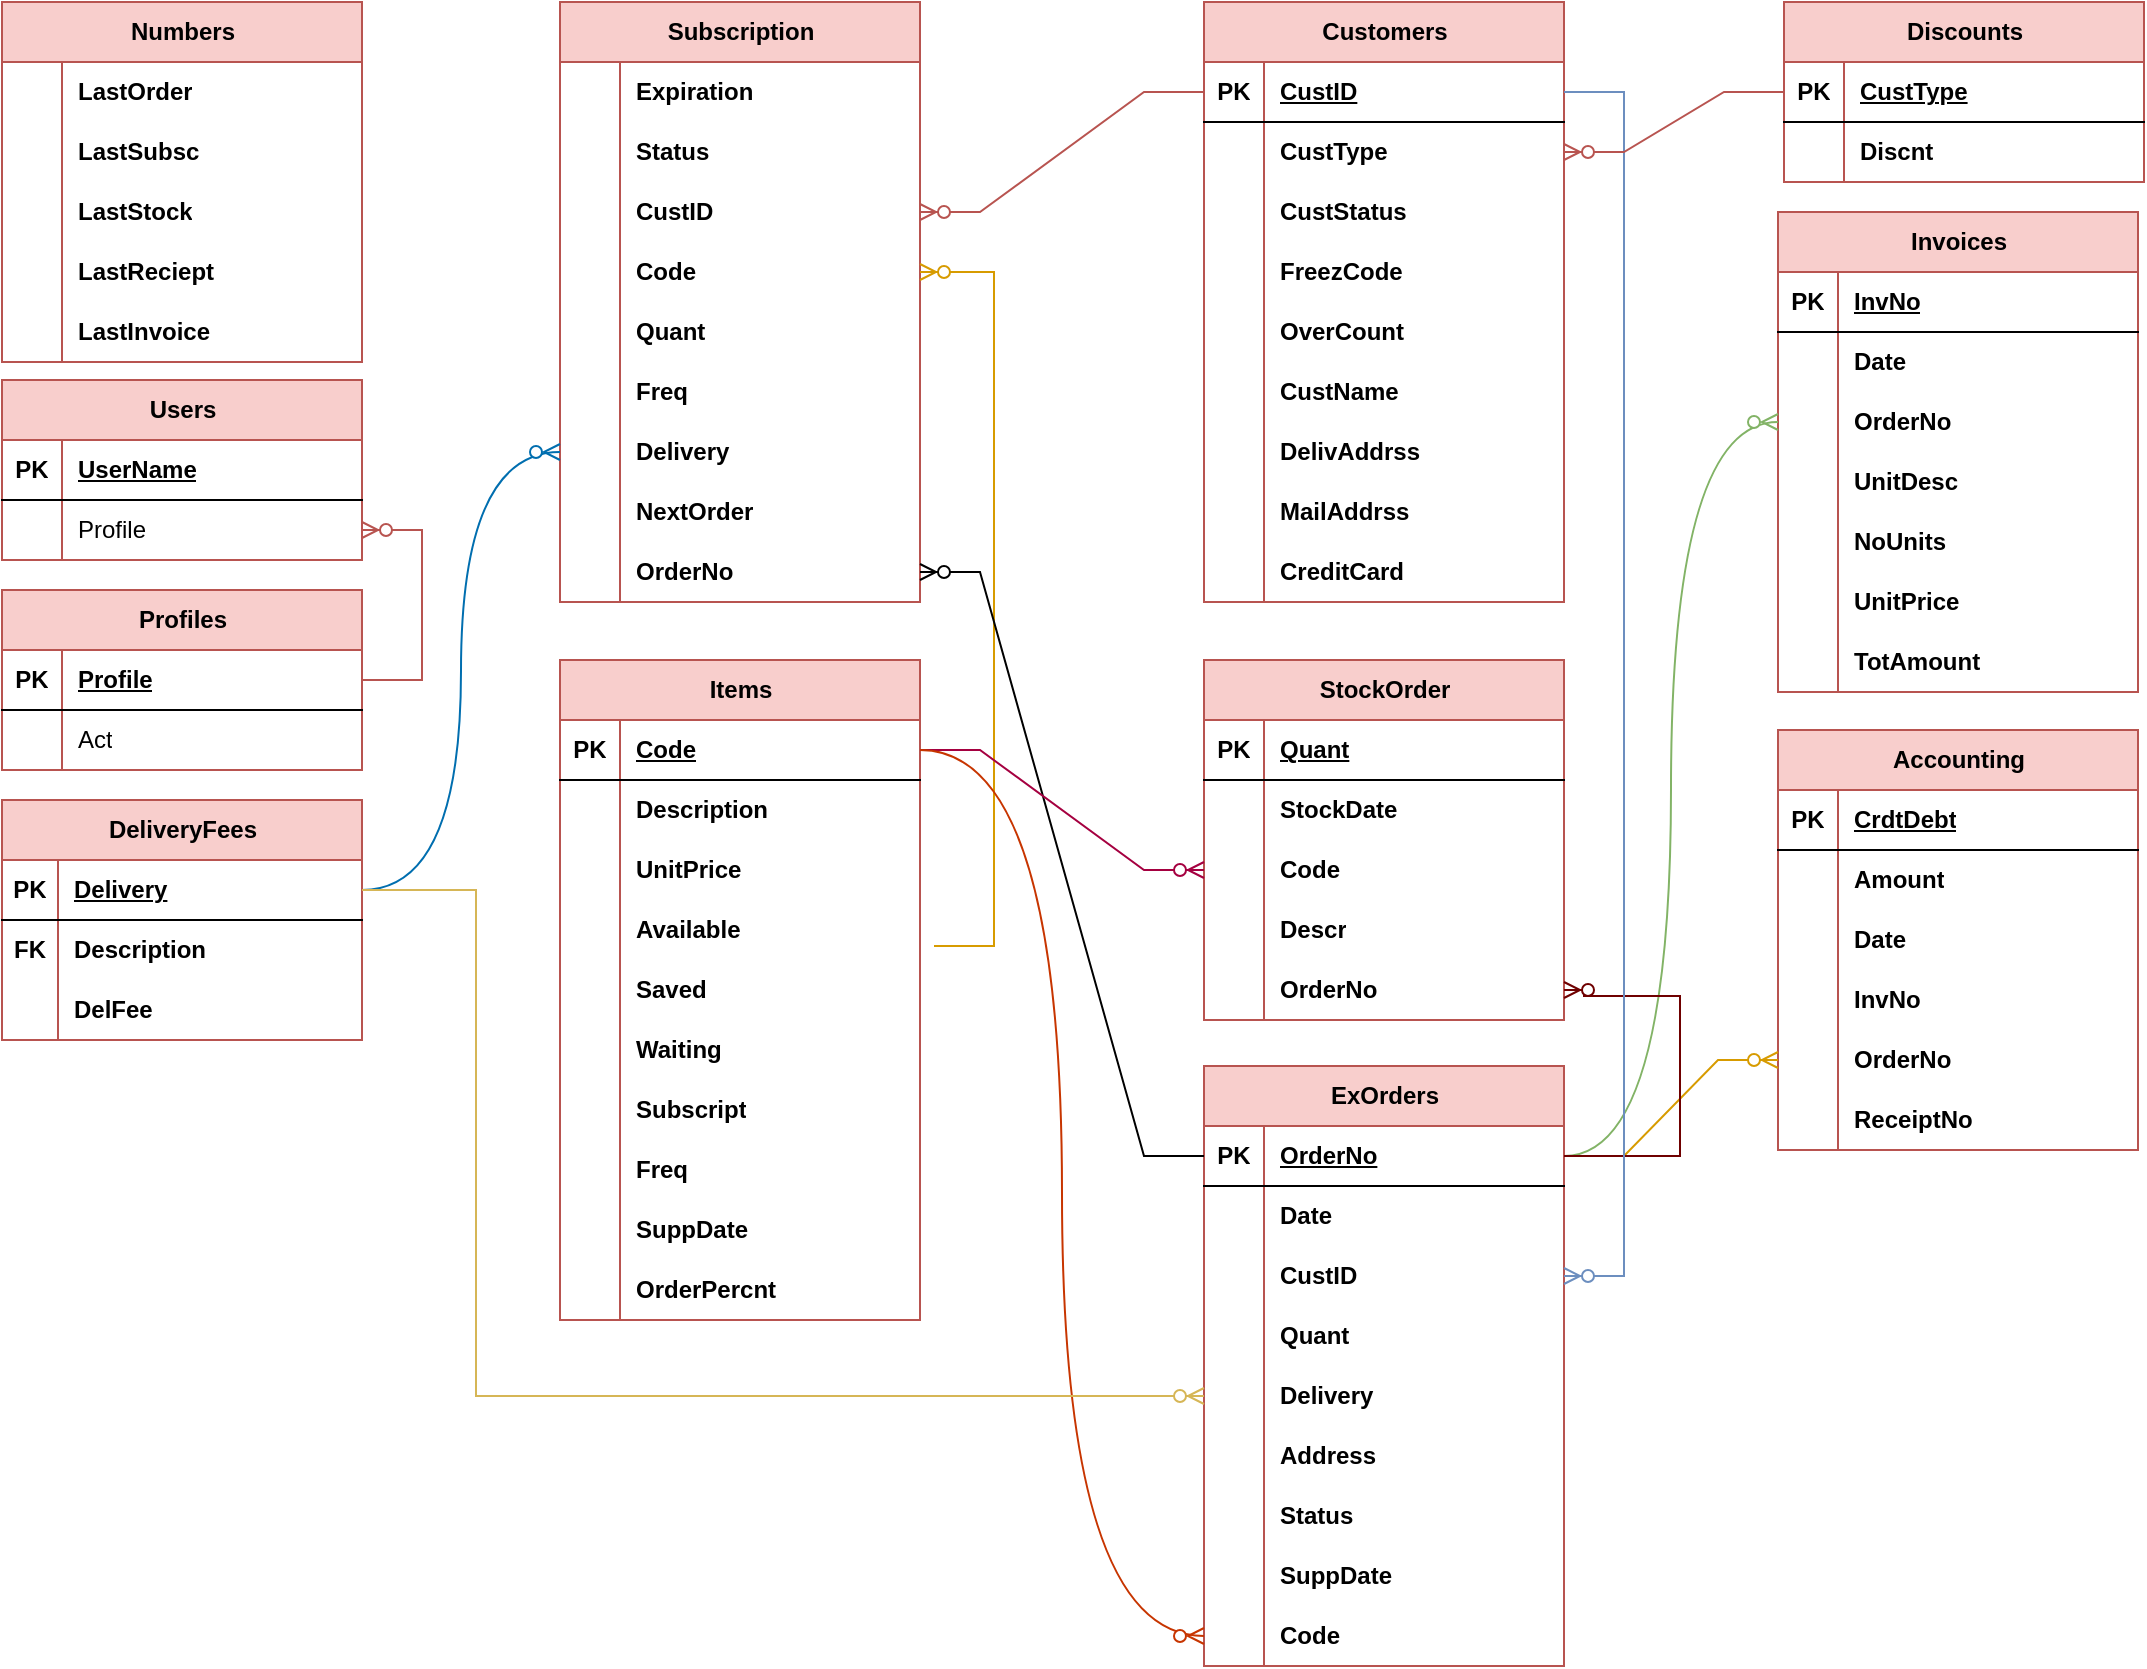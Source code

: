 <mxfile version="24.7.7">
  <diagram name="Página-1" id="MMOLrG4i3CSMse99gEC6">
    <mxGraphModel grid="1" page="1" gridSize="7" guides="1" tooltips="1" connect="1" arrows="1" fold="1" pageScale="1" pageWidth="827" pageHeight="1169" math="0" shadow="0">
      <root>
        <mxCell id="0" />
        <mxCell id="1" parent="0" />
        <mxCell id="MNmDgd-pF0OVBArLBJmV-37" value="Items" style="shape=table;startSize=30;container=1;collapsible=1;childLayout=tableLayout;fixedRows=1;rowLines=0;fontStyle=1;align=center;resizeLast=1;html=1;fillColor=#f8cecc;strokeColor=#b85450;" vertex="1" parent="1">
          <mxGeometry x="-378" y="-756" width="180" height="330" as="geometry" />
        </mxCell>
        <mxCell id="MNmDgd-pF0OVBArLBJmV-38" value="" style="shape=tableRow;horizontal=0;startSize=0;swimlaneHead=0;swimlaneBody=0;fillColor=none;collapsible=0;dropTarget=0;points=[[0,0.5],[1,0.5]];portConstraint=eastwest;top=0;left=0;right=0;bottom=1;" vertex="1" parent="MNmDgd-pF0OVBArLBJmV-37">
          <mxGeometry y="30" width="180" height="30" as="geometry" />
        </mxCell>
        <mxCell id="MNmDgd-pF0OVBArLBJmV-39" value="PK" style="shape=partialRectangle;connectable=0;fillColor=none;top=0;left=0;bottom=0;right=0;fontStyle=1;overflow=hidden;whiteSpace=wrap;html=1;" vertex="1" parent="MNmDgd-pF0OVBArLBJmV-38">
          <mxGeometry width="30" height="30" as="geometry">
            <mxRectangle width="30" height="30" as="alternateBounds" />
          </mxGeometry>
        </mxCell>
        <mxCell id="MNmDgd-pF0OVBArLBJmV-40" value="Code" style="shape=partialRectangle;connectable=0;fillColor=none;top=0;left=0;bottom=0;right=0;align=left;spacingLeft=6;fontStyle=5;overflow=hidden;whiteSpace=wrap;html=1;" vertex="1" parent="MNmDgd-pF0OVBArLBJmV-38">
          <mxGeometry x="30" width="150" height="30" as="geometry">
            <mxRectangle width="150" height="30" as="alternateBounds" />
          </mxGeometry>
        </mxCell>
        <mxCell id="MNmDgd-pF0OVBArLBJmV-41" value="" style="shape=tableRow;horizontal=0;startSize=0;swimlaneHead=0;swimlaneBody=0;collapsible=0;dropTarget=0;points=[[0,0.5],[1,0.5]];portConstraint=eastwest;top=0;left=0;right=0;bottom=0;fillColor=none;swimlaneLine=1;shadow=0;strokeColor=default;" vertex="1" parent="MNmDgd-pF0OVBArLBJmV-37">
          <mxGeometry y="60" width="180" height="30" as="geometry" />
        </mxCell>
        <mxCell id="MNmDgd-pF0OVBArLBJmV-42" value="" style="shape=partialRectangle;connectable=0;fillColor=none;top=0;left=0;bottom=0;right=0;editable=1;overflow=hidden;whiteSpace=wrap;html=1;" vertex="1" parent="MNmDgd-pF0OVBArLBJmV-41">
          <mxGeometry width="30" height="30" as="geometry">
            <mxRectangle width="30" height="30" as="alternateBounds" />
          </mxGeometry>
        </mxCell>
        <mxCell id="MNmDgd-pF0OVBArLBJmV-43" value="&lt;b&gt;Description&lt;/b&gt;" style="shape=partialRectangle;connectable=0;fillColor=none;top=0;left=0;bottom=0;right=0;align=left;spacingLeft=6;overflow=hidden;whiteSpace=wrap;html=1;" vertex="1" parent="MNmDgd-pF0OVBArLBJmV-41">
          <mxGeometry x="30" width="150" height="30" as="geometry">
            <mxRectangle width="150" height="30" as="alternateBounds" />
          </mxGeometry>
        </mxCell>
        <mxCell id="MNmDgd-pF0OVBArLBJmV-44" value="" style="shape=tableRow;horizontal=0;startSize=0;swimlaneHead=0;swimlaneBody=0;fillColor=none;collapsible=0;dropTarget=0;points=[[0,0.5],[1,0.5]];portConstraint=eastwest;top=0;left=0;right=0;bottom=0;" vertex="1" parent="MNmDgd-pF0OVBArLBJmV-37">
          <mxGeometry y="90" width="180" height="30" as="geometry" />
        </mxCell>
        <mxCell id="MNmDgd-pF0OVBArLBJmV-45" value="" style="shape=partialRectangle;connectable=0;fillColor=none;top=0;left=0;bottom=0;right=0;editable=1;overflow=hidden;whiteSpace=wrap;html=1;" vertex="1" parent="MNmDgd-pF0OVBArLBJmV-44">
          <mxGeometry width="30" height="30" as="geometry">
            <mxRectangle width="30" height="30" as="alternateBounds" />
          </mxGeometry>
        </mxCell>
        <mxCell id="MNmDgd-pF0OVBArLBJmV-46" value="&lt;b&gt;UnitPrice&lt;/b&gt;" style="shape=partialRectangle;connectable=0;fillColor=none;top=0;left=0;bottom=0;right=0;align=left;spacingLeft=6;overflow=hidden;whiteSpace=wrap;html=1;" vertex="1" parent="MNmDgd-pF0OVBArLBJmV-44">
          <mxGeometry x="30" width="150" height="30" as="geometry">
            <mxRectangle width="150" height="30" as="alternateBounds" />
          </mxGeometry>
        </mxCell>
        <mxCell id="MNmDgd-pF0OVBArLBJmV-47" value="" style="shape=tableRow;horizontal=0;startSize=0;swimlaneHead=0;swimlaneBody=0;fillColor=none;collapsible=0;dropTarget=0;points=[[0,0.5],[1,0.5]];portConstraint=eastwest;top=0;left=0;right=0;bottom=0;" vertex="1" parent="MNmDgd-pF0OVBArLBJmV-37">
          <mxGeometry y="120" width="180" height="30" as="geometry" />
        </mxCell>
        <mxCell id="MNmDgd-pF0OVBArLBJmV-48" value="" style="shape=partialRectangle;connectable=0;fillColor=none;top=0;left=0;bottom=0;right=0;editable=1;overflow=hidden;whiteSpace=wrap;html=1;" vertex="1" parent="MNmDgd-pF0OVBArLBJmV-47">
          <mxGeometry width="30" height="30" as="geometry">
            <mxRectangle width="30" height="30" as="alternateBounds" />
          </mxGeometry>
        </mxCell>
        <mxCell id="MNmDgd-pF0OVBArLBJmV-49" value="&lt;b&gt;Available&lt;/b&gt;" style="shape=partialRectangle;connectable=0;fillColor=none;top=0;left=0;bottom=0;right=0;align=left;spacingLeft=6;overflow=hidden;whiteSpace=wrap;html=1;" vertex="1" parent="MNmDgd-pF0OVBArLBJmV-47">
          <mxGeometry x="30" width="150" height="30" as="geometry">
            <mxRectangle width="150" height="30" as="alternateBounds" />
          </mxGeometry>
        </mxCell>
        <mxCell id="MNmDgd-pF0OVBArLBJmV-115" value="" style="shape=tableRow;horizontal=0;startSize=0;swimlaneHead=0;swimlaneBody=0;fillColor=none;collapsible=0;dropTarget=0;points=[[0,0.5],[1,0.5]];portConstraint=eastwest;top=0;left=0;right=0;bottom=0;" vertex="1" parent="MNmDgd-pF0OVBArLBJmV-37">
          <mxGeometry y="150" width="180" height="30" as="geometry" />
        </mxCell>
        <mxCell id="MNmDgd-pF0OVBArLBJmV-116" value="" style="shape=partialRectangle;connectable=0;fillColor=none;top=0;left=0;bottom=0;right=0;editable=1;overflow=hidden;whiteSpace=wrap;html=1;" vertex="1" parent="MNmDgd-pF0OVBArLBJmV-115">
          <mxGeometry width="30" height="30" as="geometry">
            <mxRectangle width="30" height="30" as="alternateBounds" />
          </mxGeometry>
        </mxCell>
        <mxCell id="MNmDgd-pF0OVBArLBJmV-117" value="&lt;b&gt;Saved&lt;/b&gt;" style="shape=partialRectangle;connectable=0;fillColor=none;top=0;left=0;bottom=0;right=0;align=left;spacingLeft=6;overflow=hidden;whiteSpace=wrap;html=1;" vertex="1" parent="MNmDgd-pF0OVBArLBJmV-115">
          <mxGeometry x="30" width="150" height="30" as="geometry">
            <mxRectangle width="150" height="30" as="alternateBounds" />
          </mxGeometry>
        </mxCell>
        <mxCell id="MNmDgd-pF0OVBArLBJmV-118" value="" style="shape=tableRow;horizontal=0;startSize=0;swimlaneHead=0;swimlaneBody=0;fillColor=none;collapsible=0;dropTarget=0;points=[[0,0.5],[1,0.5]];portConstraint=eastwest;top=0;left=0;right=0;bottom=0;" vertex="1" parent="MNmDgd-pF0OVBArLBJmV-37">
          <mxGeometry y="180" width="180" height="30" as="geometry" />
        </mxCell>
        <mxCell id="MNmDgd-pF0OVBArLBJmV-119" value="" style="shape=partialRectangle;connectable=0;fillColor=none;top=0;left=0;bottom=0;right=0;editable=1;overflow=hidden;whiteSpace=wrap;html=1;" vertex="1" parent="MNmDgd-pF0OVBArLBJmV-118">
          <mxGeometry width="30" height="30" as="geometry">
            <mxRectangle width="30" height="30" as="alternateBounds" />
          </mxGeometry>
        </mxCell>
        <mxCell id="MNmDgd-pF0OVBArLBJmV-120" value="&lt;b&gt;Waiting&lt;/b&gt;" style="shape=partialRectangle;connectable=0;fillColor=none;top=0;left=0;bottom=0;right=0;align=left;spacingLeft=6;overflow=hidden;whiteSpace=wrap;html=1;" vertex="1" parent="MNmDgd-pF0OVBArLBJmV-118">
          <mxGeometry x="30" width="150" height="30" as="geometry">
            <mxRectangle width="150" height="30" as="alternateBounds" />
          </mxGeometry>
        </mxCell>
        <mxCell id="MNmDgd-pF0OVBArLBJmV-121" value="" style="shape=tableRow;horizontal=0;startSize=0;swimlaneHead=0;swimlaneBody=0;fillColor=none;collapsible=0;dropTarget=0;points=[[0,0.5],[1,0.5]];portConstraint=eastwest;top=0;left=0;right=0;bottom=0;" vertex="1" parent="MNmDgd-pF0OVBArLBJmV-37">
          <mxGeometry y="210" width="180" height="30" as="geometry" />
        </mxCell>
        <mxCell id="MNmDgd-pF0OVBArLBJmV-122" value="" style="shape=partialRectangle;connectable=0;fillColor=none;top=0;left=0;bottom=0;right=0;editable=1;overflow=hidden;whiteSpace=wrap;html=1;" vertex="1" parent="MNmDgd-pF0OVBArLBJmV-121">
          <mxGeometry width="30" height="30" as="geometry">
            <mxRectangle width="30" height="30" as="alternateBounds" />
          </mxGeometry>
        </mxCell>
        <mxCell id="MNmDgd-pF0OVBArLBJmV-123" value="&lt;b&gt;Subscript&lt;/b&gt;" style="shape=partialRectangle;connectable=0;fillColor=none;top=0;left=0;bottom=0;right=0;align=left;spacingLeft=6;overflow=hidden;whiteSpace=wrap;html=1;" vertex="1" parent="MNmDgd-pF0OVBArLBJmV-121">
          <mxGeometry x="30" width="150" height="30" as="geometry">
            <mxRectangle width="150" height="30" as="alternateBounds" />
          </mxGeometry>
        </mxCell>
        <mxCell id="MNmDgd-pF0OVBArLBJmV-124" value="" style="shape=tableRow;horizontal=0;startSize=0;swimlaneHead=0;swimlaneBody=0;fillColor=none;collapsible=0;dropTarget=0;points=[[0,0.5],[1,0.5]];portConstraint=eastwest;top=0;left=0;right=0;bottom=0;" vertex="1" parent="MNmDgd-pF0OVBArLBJmV-37">
          <mxGeometry y="240" width="180" height="30" as="geometry" />
        </mxCell>
        <mxCell id="MNmDgd-pF0OVBArLBJmV-125" value="" style="shape=partialRectangle;connectable=0;fillColor=none;top=0;left=0;bottom=0;right=0;editable=1;overflow=hidden;whiteSpace=wrap;html=1;" vertex="1" parent="MNmDgd-pF0OVBArLBJmV-124">
          <mxGeometry width="30" height="30" as="geometry">
            <mxRectangle width="30" height="30" as="alternateBounds" />
          </mxGeometry>
        </mxCell>
        <mxCell id="MNmDgd-pF0OVBArLBJmV-126" value="&lt;b&gt;Freq&lt;/b&gt;" style="shape=partialRectangle;connectable=0;fillColor=none;top=0;left=0;bottom=0;right=0;align=left;spacingLeft=6;overflow=hidden;whiteSpace=wrap;html=1;" vertex="1" parent="MNmDgd-pF0OVBArLBJmV-124">
          <mxGeometry x="30" width="150" height="30" as="geometry">
            <mxRectangle width="150" height="30" as="alternateBounds" />
          </mxGeometry>
        </mxCell>
        <mxCell id="MNmDgd-pF0OVBArLBJmV-127" value="" style="shape=tableRow;horizontal=0;startSize=0;swimlaneHead=0;swimlaneBody=0;fillColor=none;collapsible=0;dropTarget=0;points=[[0,0.5],[1,0.5]];portConstraint=eastwest;top=0;left=0;right=0;bottom=0;" vertex="1" parent="MNmDgd-pF0OVBArLBJmV-37">
          <mxGeometry y="270" width="180" height="30" as="geometry" />
        </mxCell>
        <mxCell id="MNmDgd-pF0OVBArLBJmV-128" value="" style="shape=partialRectangle;connectable=0;fillColor=none;top=0;left=0;bottom=0;right=0;editable=1;overflow=hidden;whiteSpace=wrap;html=1;" vertex="1" parent="MNmDgd-pF0OVBArLBJmV-127">
          <mxGeometry width="30" height="30" as="geometry">
            <mxRectangle width="30" height="30" as="alternateBounds" />
          </mxGeometry>
        </mxCell>
        <mxCell id="MNmDgd-pF0OVBArLBJmV-129" value="&lt;b&gt;SuppDate&lt;/b&gt;" style="shape=partialRectangle;connectable=0;fillColor=none;top=0;left=0;bottom=0;right=0;align=left;spacingLeft=6;overflow=hidden;whiteSpace=wrap;html=1;" vertex="1" parent="MNmDgd-pF0OVBArLBJmV-127">
          <mxGeometry x="30" width="150" height="30" as="geometry">
            <mxRectangle width="150" height="30" as="alternateBounds" />
          </mxGeometry>
        </mxCell>
        <mxCell id="MNmDgd-pF0OVBArLBJmV-130" value="" style="shape=tableRow;horizontal=0;startSize=0;swimlaneHead=0;swimlaneBody=0;fillColor=none;collapsible=0;dropTarget=0;points=[[0,0.5],[1,0.5]];portConstraint=eastwest;top=0;left=0;right=0;bottom=0;" vertex="1" parent="MNmDgd-pF0OVBArLBJmV-37">
          <mxGeometry y="300" width="180" height="30" as="geometry" />
        </mxCell>
        <mxCell id="MNmDgd-pF0OVBArLBJmV-131" value="" style="shape=partialRectangle;connectable=0;fillColor=none;top=0;left=0;bottom=0;right=0;editable=1;overflow=hidden;whiteSpace=wrap;html=1;" vertex="1" parent="MNmDgd-pF0OVBArLBJmV-130">
          <mxGeometry width="30" height="30" as="geometry">
            <mxRectangle width="30" height="30" as="alternateBounds" />
          </mxGeometry>
        </mxCell>
        <mxCell id="MNmDgd-pF0OVBArLBJmV-132" value="&lt;b&gt;OrderPercnt&lt;/b&gt;" style="shape=partialRectangle;connectable=0;fillColor=none;top=0;left=0;bottom=0;right=0;align=left;spacingLeft=6;overflow=hidden;whiteSpace=wrap;html=1;" vertex="1" parent="MNmDgd-pF0OVBArLBJmV-130">
          <mxGeometry x="30" width="150" height="30" as="geometry">
            <mxRectangle width="150" height="30" as="alternateBounds" />
          </mxGeometry>
        </mxCell>
        <mxCell id="MNmDgd-pF0OVBArLBJmV-136" value="ExOrders" style="shape=table;startSize=30;container=1;collapsible=1;childLayout=tableLayout;fixedRows=1;rowLines=0;fontStyle=1;align=center;resizeLast=1;html=1;fillColor=#f8cecc;strokeColor=#b85450;" vertex="1" parent="1">
          <mxGeometry x="-56" y="-553" width="180" height="300" as="geometry" />
        </mxCell>
        <mxCell id="MNmDgd-pF0OVBArLBJmV-137" value="" style="shape=tableRow;horizontal=0;startSize=0;swimlaneHead=0;swimlaneBody=0;fillColor=none;collapsible=0;dropTarget=0;points=[[0,0.5],[1,0.5]];portConstraint=eastwest;top=0;left=0;right=0;bottom=1;" vertex="1" parent="MNmDgd-pF0OVBArLBJmV-136">
          <mxGeometry y="30" width="180" height="30" as="geometry" />
        </mxCell>
        <mxCell id="MNmDgd-pF0OVBArLBJmV-138" value="PK" style="shape=partialRectangle;connectable=0;fillColor=none;top=0;left=0;bottom=0;right=0;fontStyle=1;overflow=hidden;whiteSpace=wrap;html=1;" vertex="1" parent="MNmDgd-pF0OVBArLBJmV-137">
          <mxGeometry width="30" height="30" as="geometry">
            <mxRectangle width="30" height="30" as="alternateBounds" />
          </mxGeometry>
        </mxCell>
        <mxCell id="MNmDgd-pF0OVBArLBJmV-139" value="OrderNo" style="shape=partialRectangle;connectable=0;fillColor=none;top=0;left=0;bottom=0;right=0;align=left;spacingLeft=6;fontStyle=5;overflow=hidden;whiteSpace=wrap;html=1;" vertex="1" parent="MNmDgd-pF0OVBArLBJmV-137">
          <mxGeometry x="30" width="150" height="30" as="geometry">
            <mxRectangle width="150" height="30" as="alternateBounds" />
          </mxGeometry>
        </mxCell>
        <mxCell id="MNmDgd-pF0OVBArLBJmV-140" value="" style="shape=tableRow;horizontal=0;startSize=0;swimlaneHead=0;swimlaneBody=0;fillColor=none;collapsible=0;dropTarget=0;points=[[0,0.5],[1,0.5]];portConstraint=eastwest;top=0;left=0;right=0;bottom=0;" vertex="1" parent="MNmDgd-pF0OVBArLBJmV-136">
          <mxGeometry y="60" width="180" height="30" as="geometry" />
        </mxCell>
        <mxCell id="MNmDgd-pF0OVBArLBJmV-141" value="" style="shape=partialRectangle;connectable=0;fillColor=none;top=0;left=0;bottom=0;right=0;editable=1;overflow=hidden;whiteSpace=wrap;html=1;" vertex="1" parent="MNmDgd-pF0OVBArLBJmV-140">
          <mxGeometry width="30" height="30" as="geometry">
            <mxRectangle width="30" height="30" as="alternateBounds" />
          </mxGeometry>
        </mxCell>
        <mxCell id="MNmDgd-pF0OVBArLBJmV-142" value="&lt;b&gt;Date&lt;/b&gt;" style="shape=partialRectangle;connectable=0;fillColor=none;top=0;left=0;bottom=0;right=0;align=left;spacingLeft=6;overflow=hidden;whiteSpace=wrap;html=1;" vertex="1" parent="MNmDgd-pF0OVBArLBJmV-140">
          <mxGeometry x="30" width="150" height="30" as="geometry">
            <mxRectangle width="150" height="30" as="alternateBounds" />
          </mxGeometry>
        </mxCell>
        <mxCell id="MNmDgd-pF0OVBArLBJmV-143" value="" style="shape=tableRow;horizontal=0;startSize=0;swimlaneHead=0;swimlaneBody=0;fillColor=none;collapsible=0;dropTarget=0;points=[[0,0.5],[1,0.5]];portConstraint=eastwest;top=0;left=0;right=0;bottom=0;" vertex="1" parent="MNmDgd-pF0OVBArLBJmV-136">
          <mxGeometry y="90" width="180" height="30" as="geometry" />
        </mxCell>
        <mxCell id="MNmDgd-pF0OVBArLBJmV-144" value="" style="shape=partialRectangle;connectable=0;fillColor=none;top=0;left=0;bottom=0;right=0;editable=1;overflow=hidden;whiteSpace=wrap;html=1;" vertex="1" parent="MNmDgd-pF0OVBArLBJmV-143">
          <mxGeometry width="30" height="30" as="geometry">
            <mxRectangle width="30" height="30" as="alternateBounds" />
          </mxGeometry>
        </mxCell>
        <mxCell id="MNmDgd-pF0OVBArLBJmV-145" value="&lt;b&gt;CustID&lt;/b&gt;" style="shape=partialRectangle;connectable=0;fillColor=none;top=0;left=0;bottom=0;right=0;align=left;spacingLeft=6;overflow=hidden;whiteSpace=wrap;html=1;" vertex="1" parent="MNmDgd-pF0OVBArLBJmV-143">
          <mxGeometry x="30" width="150" height="30" as="geometry">
            <mxRectangle width="150" height="30" as="alternateBounds" />
          </mxGeometry>
        </mxCell>
        <mxCell id="MNmDgd-pF0OVBArLBJmV-146" value="" style="shape=tableRow;horizontal=0;startSize=0;swimlaneHead=0;swimlaneBody=0;fillColor=none;collapsible=0;dropTarget=0;points=[[0,0.5],[1,0.5]];portConstraint=eastwest;top=0;left=0;right=0;bottom=0;" vertex="1" parent="MNmDgd-pF0OVBArLBJmV-136">
          <mxGeometry y="120" width="180" height="30" as="geometry" />
        </mxCell>
        <mxCell id="MNmDgd-pF0OVBArLBJmV-147" value="" style="shape=partialRectangle;connectable=0;fillColor=none;top=0;left=0;bottom=0;right=0;editable=1;overflow=hidden;whiteSpace=wrap;html=1;" vertex="1" parent="MNmDgd-pF0OVBArLBJmV-146">
          <mxGeometry width="30" height="30" as="geometry">
            <mxRectangle width="30" height="30" as="alternateBounds" />
          </mxGeometry>
        </mxCell>
        <mxCell id="MNmDgd-pF0OVBArLBJmV-148" value="&lt;b&gt;Quant&lt;/b&gt;" style="shape=partialRectangle;connectable=0;fillColor=none;top=0;left=0;bottom=0;right=0;align=left;spacingLeft=6;overflow=hidden;whiteSpace=wrap;html=1;" vertex="1" parent="MNmDgd-pF0OVBArLBJmV-146">
          <mxGeometry x="30" width="150" height="30" as="geometry">
            <mxRectangle width="150" height="30" as="alternateBounds" />
          </mxGeometry>
        </mxCell>
        <mxCell id="MNmDgd-pF0OVBArLBJmV-149" value="" style="shape=tableRow;horizontal=0;startSize=0;swimlaneHead=0;swimlaneBody=0;fillColor=none;collapsible=0;dropTarget=0;points=[[0,0.5],[1,0.5]];portConstraint=eastwest;top=0;left=0;right=0;bottom=0;" vertex="1" parent="MNmDgd-pF0OVBArLBJmV-136">
          <mxGeometry y="150" width="180" height="30" as="geometry" />
        </mxCell>
        <mxCell id="MNmDgd-pF0OVBArLBJmV-150" value="" style="shape=partialRectangle;connectable=0;fillColor=none;top=0;left=0;bottom=0;right=0;editable=1;overflow=hidden;whiteSpace=wrap;html=1;" vertex="1" parent="MNmDgd-pF0OVBArLBJmV-149">
          <mxGeometry width="30" height="30" as="geometry">
            <mxRectangle width="30" height="30" as="alternateBounds" />
          </mxGeometry>
        </mxCell>
        <mxCell id="MNmDgd-pF0OVBArLBJmV-151" value="&lt;b&gt;Delivery&lt;/b&gt;" style="shape=partialRectangle;connectable=0;fillColor=none;top=0;left=0;bottom=0;right=0;align=left;spacingLeft=6;overflow=hidden;whiteSpace=wrap;html=1;" vertex="1" parent="MNmDgd-pF0OVBArLBJmV-149">
          <mxGeometry x="30" width="150" height="30" as="geometry">
            <mxRectangle width="150" height="30" as="alternateBounds" />
          </mxGeometry>
        </mxCell>
        <mxCell id="MNmDgd-pF0OVBArLBJmV-152" value="" style="shape=tableRow;horizontal=0;startSize=0;swimlaneHead=0;swimlaneBody=0;fillColor=none;collapsible=0;dropTarget=0;points=[[0,0.5],[1,0.5]];portConstraint=eastwest;top=0;left=0;right=0;bottom=0;" vertex="1" parent="MNmDgd-pF0OVBArLBJmV-136">
          <mxGeometry y="180" width="180" height="30" as="geometry" />
        </mxCell>
        <mxCell id="MNmDgd-pF0OVBArLBJmV-153" value="" style="shape=partialRectangle;connectable=0;fillColor=none;top=0;left=0;bottom=0;right=0;editable=1;overflow=hidden;whiteSpace=wrap;html=1;" vertex="1" parent="MNmDgd-pF0OVBArLBJmV-152">
          <mxGeometry width="30" height="30" as="geometry">
            <mxRectangle width="30" height="30" as="alternateBounds" />
          </mxGeometry>
        </mxCell>
        <mxCell id="MNmDgd-pF0OVBArLBJmV-154" value="&lt;b&gt;Address&lt;/b&gt;" style="shape=partialRectangle;connectable=0;fillColor=none;top=0;left=0;bottom=0;right=0;align=left;spacingLeft=6;overflow=hidden;whiteSpace=wrap;html=1;" vertex="1" parent="MNmDgd-pF0OVBArLBJmV-152">
          <mxGeometry x="30" width="150" height="30" as="geometry">
            <mxRectangle width="150" height="30" as="alternateBounds" />
          </mxGeometry>
        </mxCell>
        <mxCell id="MNmDgd-pF0OVBArLBJmV-155" value="" style="shape=tableRow;horizontal=0;startSize=0;swimlaneHead=0;swimlaneBody=0;fillColor=none;collapsible=0;dropTarget=0;points=[[0,0.5],[1,0.5]];portConstraint=eastwest;top=0;left=0;right=0;bottom=0;" vertex="1" parent="MNmDgd-pF0OVBArLBJmV-136">
          <mxGeometry y="210" width="180" height="30" as="geometry" />
        </mxCell>
        <mxCell id="MNmDgd-pF0OVBArLBJmV-156" value="" style="shape=partialRectangle;connectable=0;fillColor=none;top=0;left=0;bottom=0;right=0;editable=1;overflow=hidden;whiteSpace=wrap;html=1;" vertex="1" parent="MNmDgd-pF0OVBArLBJmV-155">
          <mxGeometry width="30" height="30" as="geometry">
            <mxRectangle width="30" height="30" as="alternateBounds" />
          </mxGeometry>
        </mxCell>
        <mxCell id="MNmDgd-pF0OVBArLBJmV-157" value="&lt;b&gt;Status&lt;/b&gt;" style="shape=partialRectangle;connectable=0;fillColor=none;top=0;left=0;bottom=0;right=0;align=left;spacingLeft=6;overflow=hidden;whiteSpace=wrap;html=1;" vertex="1" parent="MNmDgd-pF0OVBArLBJmV-155">
          <mxGeometry x="30" width="150" height="30" as="geometry">
            <mxRectangle width="150" height="30" as="alternateBounds" />
          </mxGeometry>
        </mxCell>
        <mxCell id="MNmDgd-pF0OVBArLBJmV-158" value="" style="shape=tableRow;horizontal=0;startSize=0;swimlaneHead=0;swimlaneBody=0;fillColor=none;collapsible=0;dropTarget=0;points=[[0,0.5],[1,0.5]];portConstraint=eastwest;top=0;left=0;right=0;bottom=0;" vertex="1" parent="MNmDgd-pF0OVBArLBJmV-136">
          <mxGeometry y="240" width="180" height="30" as="geometry" />
        </mxCell>
        <mxCell id="MNmDgd-pF0OVBArLBJmV-159" value="" style="shape=partialRectangle;connectable=0;fillColor=none;top=0;left=0;bottom=0;right=0;editable=1;overflow=hidden;whiteSpace=wrap;html=1;" vertex="1" parent="MNmDgd-pF0OVBArLBJmV-158">
          <mxGeometry width="30" height="30" as="geometry">
            <mxRectangle width="30" height="30" as="alternateBounds" />
          </mxGeometry>
        </mxCell>
        <mxCell id="MNmDgd-pF0OVBArLBJmV-160" value="&lt;b&gt;SuppDate&lt;/b&gt;" style="shape=partialRectangle;connectable=0;fillColor=none;top=0;left=0;bottom=0;right=0;align=left;spacingLeft=6;overflow=hidden;whiteSpace=wrap;html=1;" vertex="1" parent="MNmDgd-pF0OVBArLBJmV-158">
          <mxGeometry x="30" width="150" height="30" as="geometry">
            <mxRectangle width="150" height="30" as="alternateBounds" />
          </mxGeometry>
        </mxCell>
        <mxCell id="MNmDgd-pF0OVBArLBJmV-392" value="" style="shape=tableRow;horizontal=0;startSize=0;swimlaneHead=0;swimlaneBody=0;fillColor=none;collapsible=0;dropTarget=0;points=[[0,0.5],[1,0.5]];portConstraint=eastwest;top=0;left=0;right=0;bottom=0;" vertex="1" parent="MNmDgd-pF0OVBArLBJmV-136">
          <mxGeometry y="270" width="180" height="30" as="geometry" />
        </mxCell>
        <mxCell id="MNmDgd-pF0OVBArLBJmV-393" value="" style="shape=partialRectangle;connectable=0;fillColor=none;top=0;left=0;bottom=0;right=0;editable=1;overflow=hidden;whiteSpace=wrap;html=1;" vertex="1" parent="MNmDgd-pF0OVBArLBJmV-392">
          <mxGeometry width="30" height="30" as="geometry">
            <mxRectangle width="30" height="30" as="alternateBounds" />
          </mxGeometry>
        </mxCell>
        <mxCell id="MNmDgd-pF0OVBArLBJmV-394" value="&lt;b&gt;Code&lt;/b&gt;" style="shape=partialRectangle;connectable=0;fillColor=none;top=0;left=0;bottom=0;right=0;align=left;spacingLeft=6;overflow=hidden;whiteSpace=wrap;html=1;" vertex="1" parent="MNmDgd-pF0OVBArLBJmV-392">
          <mxGeometry x="30" width="150" height="30" as="geometry">
            <mxRectangle width="150" height="30" as="alternateBounds" />
          </mxGeometry>
        </mxCell>
        <mxCell id="MNmDgd-pF0OVBArLBJmV-170" value="Invoices" style="shape=table;startSize=30;container=1;collapsible=1;childLayout=tableLayout;fixedRows=1;rowLines=0;fontStyle=1;align=center;resizeLast=1;html=1;fillColor=#f8cecc;strokeColor=#b85450;" vertex="1" parent="1">
          <mxGeometry x="231" y="-980" width="180" height="240" as="geometry" />
        </mxCell>
        <mxCell id="MNmDgd-pF0OVBArLBJmV-171" value="" style="shape=tableRow;horizontal=0;startSize=0;swimlaneHead=0;swimlaneBody=0;fillColor=none;collapsible=0;dropTarget=0;points=[[0,0.5],[1,0.5]];portConstraint=eastwest;top=0;left=0;right=0;bottom=1;" vertex="1" parent="MNmDgd-pF0OVBArLBJmV-170">
          <mxGeometry y="30" width="180" height="30" as="geometry" />
        </mxCell>
        <mxCell id="MNmDgd-pF0OVBArLBJmV-172" value="PK" style="shape=partialRectangle;connectable=0;fillColor=none;top=0;left=0;bottom=0;right=0;fontStyle=1;overflow=hidden;whiteSpace=wrap;html=1;" vertex="1" parent="MNmDgd-pF0OVBArLBJmV-171">
          <mxGeometry width="30" height="30" as="geometry">
            <mxRectangle width="30" height="30" as="alternateBounds" />
          </mxGeometry>
        </mxCell>
        <mxCell id="MNmDgd-pF0OVBArLBJmV-173" value="InvNo" style="shape=partialRectangle;connectable=0;fillColor=none;top=0;left=0;bottom=0;right=0;align=left;spacingLeft=6;fontStyle=5;overflow=hidden;whiteSpace=wrap;html=1;" vertex="1" parent="MNmDgd-pF0OVBArLBJmV-171">
          <mxGeometry x="30" width="150" height="30" as="geometry">
            <mxRectangle width="150" height="30" as="alternateBounds" />
          </mxGeometry>
        </mxCell>
        <mxCell id="MNmDgd-pF0OVBArLBJmV-174" value="" style="shape=tableRow;horizontal=0;startSize=0;swimlaneHead=0;swimlaneBody=0;fillColor=none;collapsible=0;dropTarget=0;points=[[0,0.5],[1,0.5]];portConstraint=eastwest;top=0;left=0;right=0;bottom=0;" vertex="1" parent="MNmDgd-pF0OVBArLBJmV-170">
          <mxGeometry y="60" width="180" height="30" as="geometry" />
        </mxCell>
        <mxCell id="MNmDgd-pF0OVBArLBJmV-175" value="" style="shape=partialRectangle;connectable=0;fillColor=none;top=0;left=0;bottom=0;right=0;editable=1;overflow=hidden;whiteSpace=wrap;html=1;" vertex="1" parent="MNmDgd-pF0OVBArLBJmV-174">
          <mxGeometry width="30" height="30" as="geometry">
            <mxRectangle width="30" height="30" as="alternateBounds" />
          </mxGeometry>
        </mxCell>
        <mxCell id="MNmDgd-pF0OVBArLBJmV-176" value="&lt;b&gt;Date&lt;/b&gt;" style="shape=partialRectangle;connectable=0;fillColor=none;top=0;left=0;bottom=0;right=0;align=left;spacingLeft=6;overflow=hidden;whiteSpace=wrap;html=1;" vertex="1" parent="MNmDgd-pF0OVBArLBJmV-174">
          <mxGeometry x="30" width="150" height="30" as="geometry">
            <mxRectangle width="150" height="30" as="alternateBounds" />
          </mxGeometry>
        </mxCell>
        <mxCell id="MNmDgd-pF0OVBArLBJmV-177" value="" style="shape=tableRow;horizontal=0;startSize=0;swimlaneHead=0;swimlaneBody=0;fillColor=none;collapsible=0;dropTarget=0;points=[[0,0.5],[1,0.5]];portConstraint=eastwest;top=0;left=0;right=0;bottom=0;" vertex="1" parent="MNmDgd-pF0OVBArLBJmV-170">
          <mxGeometry y="90" width="180" height="30" as="geometry" />
        </mxCell>
        <mxCell id="MNmDgd-pF0OVBArLBJmV-178" value="" style="shape=partialRectangle;connectable=0;fillColor=none;top=0;left=0;bottom=0;right=0;editable=1;overflow=hidden;whiteSpace=wrap;html=1;" vertex="1" parent="MNmDgd-pF0OVBArLBJmV-177">
          <mxGeometry width="30" height="30" as="geometry">
            <mxRectangle width="30" height="30" as="alternateBounds" />
          </mxGeometry>
        </mxCell>
        <mxCell id="MNmDgd-pF0OVBArLBJmV-179" value="&lt;b&gt;OrderNo&lt;/b&gt;" style="shape=partialRectangle;connectable=0;fillColor=none;top=0;left=0;bottom=0;right=0;align=left;spacingLeft=6;overflow=hidden;whiteSpace=wrap;html=1;" vertex="1" parent="MNmDgd-pF0OVBArLBJmV-177">
          <mxGeometry x="30" width="150" height="30" as="geometry">
            <mxRectangle width="150" height="30" as="alternateBounds" />
          </mxGeometry>
        </mxCell>
        <mxCell id="MNmDgd-pF0OVBArLBJmV-180" value="" style="shape=tableRow;horizontal=0;startSize=0;swimlaneHead=0;swimlaneBody=0;fillColor=none;collapsible=0;dropTarget=0;points=[[0,0.5],[1,0.5]];portConstraint=eastwest;top=0;left=0;right=0;bottom=0;" vertex="1" parent="MNmDgd-pF0OVBArLBJmV-170">
          <mxGeometry y="120" width="180" height="30" as="geometry" />
        </mxCell>
        <mxCell id="MNmDgd-pF0OVBArLBJmV-181" value="" style="shape=partialRectangle;connectable=0;fillColor=none;top=0;left=0;bottom=0;right=0;editable=1;overflow=hidden;whiteSpace=wrap;html=1;" vertex="1" parent="MNmDgd-pF0OVBArLBJmV-180">
          <mxGeometry width="30" height="30" as="geometry">
            <mxRectangle width="30" height="30" as="alternateBounds" />
          </mxGeometry>
        </mxCell>
        <mxCell id="MNmDgd-pF0OVBArLBJmV-182" value="&lt;b&gt;UnitDesc&lt;/b&gt;" style="shape=partialRectangle;connectable=0;fillColor=none;top=0;left=0;bottom=0;right=0;align=left;spacingLeft=6;overflow=hidden;whiteSpace=wrap;html=1;" vertex="1" parent="MNmDgd-pF0OVBArLBJmV-180">
          <mxGeometry x="30" width="150" height="30" as="geometry">
            <mxRectangle width="150" height="30" as="alternateBounds" />
          </mxGeometry>
        </mxCell>
        <mxCell id="MNmDgd-pF0OVBArLBJmV-183" value="" style="shape=tableRow;horizontal=0;startSize=0;swimlaneHead=0;swimlaneBody=0;fillColor=none;collapsible=0;dropTarget=0;points=[[0,0.5],[1,0.5]];portConstraint=eastwest;top=0;left=0;right=0;bottom=0;" vertex="1" parent="MNmDgd-pF0OVBArLBJmV-170">
          <mxGeometry y="150" width="180" height="30" as="geometry" />
        </mxCell>
        <mxCell id="MNmDgd-pF0OVBArLBJmV-184" value="" style="shape=partialRectangle;connectable=0;fillColor=none;top=0;left=0;bottom=0;right=0;editable=1;overflow=hidden;whiteSpace=wrap;html=1;" vertex="1" parent="MNmDgd-pF0OVBArLBJmV-183">
          <mxGeometry width="30" height="30" as="geometry">
            <mxRectangle width="30" height="30" as="alternateBounds" />
          </mxGeometry>
        </mxCell>
        <mxCell id="MNmDgd-pF0OVBArLBJmV-185" value="&lt;b&gt;NoUnits&lt;/b&gt;" style="shape=partialRectangle;connectable=0;fillColor=none;top=0;left=0;bottom=0;right=0;align=left;spacingLeft=6;overflow=hidden;whiteSpace=wrap;html=1;" vertex="1" parent="MNmDgd-pF0OVBArLBJmV-183">
          <mxGeometry x="30" width="150" height="30" as="geometry">
            <mxRectangle width="150" height="30" as="alternateBounds" />
          </mxGeometry>
        </mxCell>
        <mxCell id="MNmDgd-pF0OVBArLBJmV-186" value="" style="shape=tableRow;horizontal=0;startSize=0;swimlaneHead=0;swimlaneBody=0;fillColor=none;collapsible=0;dropTarget=0;points=[[0,0.5],[1,0.5]];portConstraint=eastwest;top=0;left=0;right=0;bottom=0;" vertex="1" parent="MNmDgd-pF0OVBArLBJmV-170">
          <mxGeometry y="180" width="180" height="30" as="geometry" />
        </mxCell>
        <mxCell id="MNmDgd-pF0OVBArLBJmV-187" value="" style="shape=partialRectangle;connectable=0;fillColor=none;top=0;left=0;bottom=0;right=0;editable=1;overflow=hidden;whiteSpace=wrap;html=1;" vertex="1" parent="MNmDgd-pF0OVBArLBJmV-186">
          <mxGeometry width="30" height="30" as="geometry">
            <mxRectangle width="30" height="30" as="alternateBounds" />
          </mxGeometry>
        </mxCell>
        <mxCell id="MNmDgd-pF0OVBArLBJmV-188" value="&lt;b&gt;UnitPrice&lt;/b&gt;" style="shape=partialRectangle;connectable=0;fillColor=none;top=0;left=0;bottom=0;right=0;align=left;spacingLeft=6;overflow=hidden;whiteSpace=wrap;html=1;" vertex="1" parent="MNmDgd-pF0OVBArLBJmV-186">
          <mxGeometry x="30" width="150" height="30" as="geometry">
            <mxRectangle width="150" height="30" as="alternateBounds" />
          </mxGeometry>
        </mxCell>
        <mxCell id="MNmDgd-pF0OVBArLBJmV-198" value="" style="shape=tableRow;horizontal=0;startSize=0;swimlaneHead=0;swimlaneBody=0;fillColor=none;collapsible=0;dropTarget=0;points=[[0,0.5],[1,0.5]];portConstraint=eastwest;top=0;left=0;right=0;bottom=0;" vertex="1" parent="MNmDgd-pF0OVBArLBJmV-170">
          <mxGeometry y="210" width="180" height="30" as="geometry" />
        </mxCell>
        <mxCell id="MNmDgd-pF0OVBArLBJmV-199" value="" style="shape=partialRectangle;connectable=0;fillColor=none;top=0;left=0;bottom=0;right=0;editable=1;overflow=hidden;whiteSpace=wrap;html=1;" vertex="1" parent="MNmDgd-pF0OVBArLBJmV-198">
          <mxGeometry width="30" height="30" as="geometry">
            <mxRectangle width="30" height="30" as="alternateBounds" />
          </mxGeometry>
        </mxCell>
        <mxCell id="MNmDgd-pF0OVBArLBJmV-200" value="&lt;b&gt;TotAmount&lt;/b&gt;" style="shape=partialRectangle;connectable=0;fillColor=none;top=0;left=0;bottom=0;right=0;align=left;spacingLeft=6;overflow=hidden;whiteSpace=wrap;html=1;" vertex="1" parent="MNmDgd-pF0OVBArLBJmV-198">
          <mxGeometry x="30" width="150" height="30" as="geometry">
            <mxRectangle width="150" height="30" as="alternateBounds" />
          </mxGeometry>
        </mxCell>
        <mxCell id="MNmDgd-pF0OVBArLBJmV-204" value="Customers" style="shape=table;startSize=30;container=1;collapsible=1;childLayout=tableLayout;fixedRows=1;rowLines=0;fontStyle=1;align=center;resizeLast=1;html=1;fillColor=#f8cecc;strokeColor=#b85450;" vertex="1" parent="1">
          <mxGeometry x="-56" y="-1085" width="180" height="300" as="geometry" />
        </mxCell>
        <mxCell id="MNmDgd-pF0OVBArLBJmV-205" value="" style="shape=tableRow;horizontal=0;startSize=0;swimlaneHead=0;swimlaneBody=0;fillColor=none;collapsible=0;dropTarget=0;points=[[0,0.5],[1,0.5]];portConstraint=eastwest;top=0;left=0;right=0;bottom=1;" vertex="1" parent="MNmDgd-pF0OVBArLBJmV-204">
          <mxGeometry y="30" width="180" height="30" as="geometry" />
        </mxCell>
        <mxCell id="MNmDgd-pF0OVBArLBJmV-206" value="PK" style="shape=partialRectangle;connectable=0;fillColor=none;top=0;left=0;bottom=0;right=0;fontStyle=1;overflow=hidden;whiteSpace=wrap;html=1;" vertex="1" parent="MNmDgd-pF0OVBArLBJmV-205">
          <mxGeometry width="30" height="30" as="geometry">
            <mxRectangle width="30" height="30" as="alternateBounds" />
          </mxGeometry>
        </mxCell>
        <mxCell id="MNmDgd-pF0OVBArLBJmV-207" value="CustID" style="shape=partialRectangle;connectable=0;fillColor=none;top=0;left=0;bottom=0;right=0;align=left;spacingLeft=6;fontStyle=5;overflow=hidden;whiteSpace=wrap;html=1;" vertex="1" parent="MNmDgd-pF0OVBArLBJmV-205">
          <mxGeometry x="30" width="150" height="30" as="geometry">
            <mxRectangle width="150" height="30" as="alternateBounds" />
          </mxGeometry>
        </mxCell>
        <mxCell id="MNmDgd-pF0OVBArLBJmV-208" value="" style="shape=tableRow;horizontal=0;startSize=0;swimlaneHead=0;swimlaneBody=0;fillColor=none;collapsible=0;dropTarget=0;points=[[0,0.5],[1,0.5]];portConstraint=eastwest;top=0;left=0;right=0;bottom=0;" vertex="1" parent="MNmDgd-pF0OVBArLBJmV-204">
          <mxGeometry y="60" width="180" height="30" as="geometry" />
        </mxCell>
        <mxCell id="MNmDgd-pF0OVBArLBJmV-209" value="" style="shape=partialRectangle;connectable=0;fillColor=none;top=0;left=0;bottom=0;right=0;editable=1;overflow=hidden;whiteSpace=wrap;html=1;" vertex="1" parent="MNmDgd-pF0OVBArLBJmV-208">
          <mxGeometry width="30" height="30" as="geometry">
            <mxRectangle width="30" height="30" as="alternateBounds" />
          </mxGeometry>
        </mxCell>
        <mxCell id="MNmDgd-pF0OVBArLBJmV-210" value="&lt;b&gt;CustType&lt;/b&gt;" style="shape=partialRectangle;connectable=0;fillColor=none;top=0;left=0;bottom=0;right=0;align=left;spacingLeft=6;overflow=hidden;whiteSpace=wrap;html=1;" vertex="1" parent="MNmDgd-pF0OVBArLBJmV-208">
          <mxGeometry x="30" width="150" height="30" as="geometry">
            <mxRectangle width="150" height="30" as="alternateBounds" />
          </mxGeometry>
        </mxCell>
        <mxCell id="MNmDgd-pF0OVBArLBJmV-211" value="" style="shape=tableRow;horizontal=0;startSize=0;swimlaneHead=0;swimlaneBody=0;fillColor=none;collapsible=0;dropTarget=0;points=[[0,0.5],[1,0.5]];portConstraint=eastwest;top=0;left=0;right=0;bottom=0;" vertex="1" parent="MNmDgd-pF0OVBArLBJmV-204">
          <mxGeometry y="90" width="180" height="30" as="geometry" />
        </mxCell>
        <mxCell id="MNmDgd-pF0OVBArLBJmV-212" value="" style="shape=partialRectangle;connectable=0;fillColor=none;top=0;left=0;bottom=0;right=0;editable=1;overflow=hidden;whiteSpace=wrap;html=1;" vertex="1" parent="MNmDgd-pF0OVBArLBJmV-211">
          <mxGeometry width="30" height="30" as="geometry">
            <mxRectangle width="30" height="30" as="alternateBounds" />
          </mxGeometry>
        </mxCell>
        <mxCell id="MNmDgd-pF0OVBArLBJmV-213" value="&lt;b&gt;CustStatus&lt;/b&gt;" style="shape=partialRectangle;connectable=0;fillColor=none;top=0;left=0;bottom=0;right=0;align=left;spacingLeft=6;overflow=hidden;whiteSpace=wrap;html=1;" vertex="1" parent="MNmDgd-pF0OVBArLBJmV-211">
          <mxGeometry x="30" width="150" height="30" as="geometry">
            <mxRectangle width="150" height="30" as="alternateBounds" />
          </mxGeometry>
        </mxCell>
        <mxCell id="MNmDgd-pF0OVBArLBJmV-214" value="" style="shape=tableRow;horizontal=0;startSize=0;swimlaneHead=0;swimlaneBody=0;fillColor=none;collapsible=0;dropTarget=0;points=[[0,0.5],[1,0.5]];portConstraint=eastwest;top=0;left=0;right=0;bottom=0;" vertex="1" parent="MNmDgd-pF0OVBArLBJmV-204">
          <mxGeometry y="120" width="180" height="30" as="geometry" />
        </mxCell>
        <mxCell id="MNmDgd-pF0OVBArLBJmV-215" value="" style="shape=partialRectangle;connectable=0;fillColor=none;top=0;left=0;bottom=0;right=0;editable=1;overflow=hidden;whiteSpace=wrap;html=1;" vertex="1" parent="MNmDgd-pF0OVBArLBJmV-214">
          <mxGeometry width="30" height="30" as="geometry">
            <mxRectangle width="30" height="30" as="alternateBounds" />
          </mxGeometry>
        </mxCell>
        <mxCell id="MNmDgd-pF0OVBArLBJmV-216" value="&lt;b&gt;FreezCode&lt;/b&gt;" style="shape=partialRectangle;connectable=0;fillColor=none;top=0;left=0;bottom=0;right=0;align=left;spacingLeft=6;overflow=hidden;whiteSpace=wrap;html=1;" vertex="1" parent="MNmDgd-pF0OVBArLBJmV-214">
          <mxGeometry x="30" width="150" height="30" as="geometry">
            <mxRectangle width="150" height="30" as="alternateBounds" />
          </mxGeometry>
        </mxCell>
        <mxCell id="MNmDgd-pF0OVBArLBJmV-217" value="" style="shape=tableRow;horizontal=0;startSize=0;swimlaneHead=0;swimlaneBody=0;fillColor=none;collapsible=0;dropTarget=0;points=[[0,0.5],[1,0.5]];portConstraint=eastwest;top=0;left=0;right=0;bottom=0;" vertex="1" parent="MNmDgd-pF0OVBArLBJmV-204">
          <mxGeometry y="150" width="180" height="30" as="geometry" />
        </mxCell>
        <mxCell id="MNmDgd-pF0OVBArLBJmV-218" value="" style="shape=partialRectangle;connectable=0;fillColor=none;top=0;left=0;bottom=0;right=0;editable=1;overflow=hidden;whiteSpace=wrap;html=1;" vertex="1" parent="MNmDgd-pF0OVBArLBJmV-217">
          <mxGeometry width="30" height="30" as="geometry">
            <mxRectangle width="30" height="30" as="alternateBounds" />
          </mxGeometry>
        </mxCell>
        <mxCell id="MNmDgd-pF0OVBArLBJmV-219" value="&lt;b&gt;OverCount&lt;/b&gt;" style="shape=partialRectangle;connectable=0;fillColor=none;top=0;left=0;bottom=0;right=0;align=left;spacingLeft=6;overflow=hidden;whiteSpace=wrap;html=1;" vertex="1" parent="MNmDgd-pF0OVBArLBJmV-217">
          <mxGeometry x="30" width="150" height="30" as="geometry">
            <mxRectangle width="150" height="30" as="alternateBounds" />
          </mxGeometry>
        </mxCell>
        <mxCell id="MNmDgd-pF0OVBArLBJmV-220" value="" style="shape=tableRow;horizontal=0;startSize=0;swimlaneHead=0;swimlaneBody=0;fillColor=none;collapsible=0;dropTarget=0;points=[[0,0.5],[1,0.5]];portConstraint=eastwest;top=0;left=0;right=0;bottom=0;" vertex="1" parent="MNmDgd-pF0OVBArLBJmV-204">
          <mxGeometry y="180" width="180" height="30" as="geometry" />
        </mxCell>
        <mxCell id="MNmDgd-pF0OVBArLBJmV-221" value="" style="shape=partialRectangle;connectable=0;fillColor=none;top=0;left=0;bottom=0;right=0;editable=1;overflow=hidden;whiteSpace=wrap;html=1;" vertex="1" parent="MNmDgd-pF0OVBArLBJmV-220">
          <mxGeometry width="30" height="30" as="geometry">
            <mxRectangle width="30" height="30" as="alternateBounds" />
          </mxGeometry>
        </mxCell>
        <mxCell id="MNmDgd-pF0OVBArLBJmV-222" value="&lt;b&gt;CustName&lt;/b&gt;" style="shape=partialRectangle;connectable=0;fillColor=none;top=0;left=0;bottom=0;right=0;align=left;spacingLeft=6;overflow=hidden;whiteSpace=wrap;html=1;" vertex="1" parent="MNmDgd-pF0OVBArLBJmV-220">
          <mxGeometry x="30" width="150" height="30" as="geometry">
            <mxRectangle width="150" height="30" as="alternateBounds" />
          </mxGeometry>
        </mxCell>
        <mxCell id="MNmDgd-pF0OVBArLBJmV-223" value="" style="shape=tableRow;horizontal=0;startSize=0;swimlaneHead=0;swimlaneBody=0;fillColor=none;collapsible=0;dropTarget=0;points=[[0,0.5],[1,0.5]];portConstraint=eastwest;top=0;left=0;right=0;bottom=0;" vertex="1" parent="MNmDgd-pF0OVBArLBJmV-204">
          <mxGeometry y="210" width="180" height="30" as="geometry" />
        </mxCell>
        <mxCell id="MNmDgd-pF0OVBArLBJmV-224" value="" style="shape=partialRectangle;connectable=0;fillColor=none;top=0;left=0;bottom=0;right=0;editable=1;overflow=hidden;whiteSpace=wrap;html=1;" vertex="1" parent="MNmDgd-pF0OVBArLBJmV-223">
          <mxGeometry width="30" height="30" as="geometry">
            <mxRectangle width="30" height="30" as="alternateBounds" />
          </mxGeometry>
        </mxCell>
        <mxCell id="MNmDgd-pF0OVBArLBJmV-225" value="&lt;b&gt;DelivAddrss&lt;/b&gt;" style="shape=partialRectangle;connectable=0;fillColor=none;top=0;left=0;bottom=0;right=0;align=left;spacingLeft=6;overflow=hidden;whiteSpace=wrap;html=1;" vertex="1" parent="MNmDgd-pF0OVBArLBJmV-223">
          <mxGeometry x="30" width="150" height="30" as="geometry">
            <mxRectangle width="150" height="30" as="alternateBounds" />
          </mxGeometry>
        </mxCell>
        <mxCell id="MNmDgd-pF0OVBArLBJmV-226" value="" style="shape=tableRow;horizontal=0;startSize=0;swimlaneHead=0;swimlaneBody=0;fillColor=none;collapsible=0;dropTarget=0;points=[[0,0.5],[1,0.5]];portConstraint=eastwest;top=0;left=0;right=0;bottom=0;" vertex="1" parent="MNmDgd-pF0OVBArLBJmV-204">
          <mxGeometry y="240" width="180" height="30" as="geometry" />
        </mxCell>
        <mxCell id="MNmDgd-pF0OVBArLBJmV-227" value="" style="shape=partialRectangle;connectable=0;fillColor=none;top=0;left=0;bottom=0;right=0;editable=1;overflow=hidden;whiteSpace=wrap;html=1;" vertex="1" parent="MNmDgd-pF0OVBArLBJmV-226">
          <mxGeometry width="30" height="30" as="geometry">
            <mxRectangle width="30" height="30" as="alternateBounds" />
          </mxGeometry>
        </mxCell>
        <mxCell id="MNmDgd-pF0OVBArLBJmV-228" value="&lt;b&gt;MailAddrss&lt;/b&gt;" style="shape=partialRectangle;connectable=0;fillColor=none;top=0;left=0;bottom=0;right=0;align=left;spacingLeft=6;overflow=hidden;whiteSpace=wrap;html=1;" vertex="1" parent="MNmDgd-pF0OVBArLBJmV-226">
          <mxGeometry x="30" width="150" height="30" as="geometry">
            <mxRectangle width="150" height="30" as="alternateBounds" />
          </mxGeometry>
        </mxCell>
        <mxCell id="MNmDgd-pF0OVBArLBJmV-229" value="" style="shape=tableRow;horizontal=0;startSize=0;swimlaneHead=0;swimlaneBody=0;fillColor=none;collapsible=0;dropTarget=0;points=[[0,0.5],[1,0.5]];portConstraint=eastwest;top=0;left=0;right=0;bottom=0;" vertex="1" parent="MNmDgd-pF0OVBArLBJmV-204">
          <mxGeometry y="270" width="180" height="30" as="geometry" />
        </mxCell>
        <mxCell id="MNmDgd-pF0OVBArLBJmV-230" value="" style="shape=partialRectangle;connectable=0;fillColor=none;top=0;left=0;bottom=0;right=0;editable=1;overflow=hidden;whiteSpace=wrap;html=1;" vertex="1" parent="MNmDgd-pF0OVBArLBJmV-229">
          <mxGeometry width="30" height="30" as="geometry">
            <mxRectangle width="30" height="30" as="alternateBounds" />
          </mxGeometry>
        </mxCell>
        <mxCell id="MNmDgd-pF0OVBArLBJmV-231" value="&lt;b&gt;CreditCard&lt;/b&gt;" style="shape=partialRectangle;connectable=0;fillColor=none;top=0;left=0;bottom=0;right=0;align=left;spacingLeft=6;overflow=hidden;whiteSpace=wrap;html=1;" vertex="1" parent="MNmDgd-pF0OVBArLBJmV-229">
          <mxGeometry x="30" width="150" height="30" as="geometry">
            <mxRectangle width="150" height="30" as="alternateBounds" />
          </mxGeometry>
        </mxCell>
        <mxCell id="MNmDgd-pF0OVBArLBJmV-251" value="Accounting" style="shape=table;startSize=30;container=1;collapsible=1;childLayout=tableLayout;fixedRows=1;rowLines=0;fontStyle=1;align=center;resizeLast=1;html=1;fillColor=#f8cecc;strokeColor=#b85450;" vertex="1" parent="1">
          <mxGeometry x="231" y="-721" width="180" height="210" as="geometry" />
        </mxCell>
        <mxCell id="MNmDgd-pF0OVBArLBJmV-252" value="" style="shape=tableRow;horizontal=0;startSize=0;swimlaneHead=0;swimlaneBody=0;fillColor=none;collapsible=0;dropTarget=0;points=[[0,0.5],[1,0.5]];portConstraint=eastwest;top=0;left=0;right=0;bottom=1;" vertex="1" parent="MNmDgd-pF0OVBArLBJmV-251">
          <mxGeometry y="30" width="180" height="30" as="geometry" />
        </mxCell>
        <mxCell id="MNmDgd-pF0OVBArLBJmV-253" value="PK" style="shape=partialRectangle;connectable=0;fillColor=none;top=0;left=0;bottom=0;right=0;fontStyle=1;overflow=hidden;whiteSpace=wrap;html=1;" vertex="1" parent="MNmDgd-pF0OVBArLBJmV-252">
          <mxGeometry width="30" height="30" as="geometry">
            <mxRectangle width="30" height="30" as="alternateBounds" />
          </mxGeometry>
        </mxCell>
        <mxCell id="MNmDgd-pF0OVBArLBJmV-254" value="CrdtDebt" style="shape=partialRectangle;connectable=0;fillColor=none;top=0;left=0;bottom=0;right=0;align=left;spacingLeft=6;fontStyle=5;overflow=hidden;whiteSpace=wrap;html=1;" vertex="1" parent="MNmDgd-pF0OVBArLBJmV-252">
          <mxGeometry x="30" width="150" height="30" as="geometry">
            <mxRectangle width="150" height="30" as="alternateBounds" />
          </mxGeometry>
        </mxCell>
        <mxCell id="MNmDgd-pF0OVBArLBJmV-255" value="" style="shape=tableRow;horizontal=0;startSize=0;swimlaneHead=0;swimlaneBody=0;fillColor=none;collapsible=0;dropTarget=0;points=[[0,0.5],[1,0.5]];portConstraint=eastwest;top=0;left=0;right=0;bottom=0;" vertex="1" parent="MNmDgd-pF0OVBArLBJmV-251">
          <mxGeometry y="60" width="180" height="30" as="geometry" />
        </mxCell>
        <mxCell id="MNmDgd-pF0OVBArLBJmV-256" value="" style="shape=partialRectangle;connectable=0;fillColor=none;top=0;left=0;bottom=0;right=0;editable=1;overflow=hidden;whiteSpace=wrap;html=1;" vertex="1" parent="MNmDgd-pF0OVBArLBJmV-255">
          <mxGeometry width="30" height="30" as="geometry">
            <mxRectangle width="30" height="30" as="alternateBounds" />
          </mxGeometry>
        </mxCell>
        <mxCell id="MNmDgd-pF0OVBArLBJmV-257" value="&lt;b&gt;Amount&lt;/b&gt;" style="shape=partialRectangle;connectable=0;fillColor=none;top=0;left=0;bottom=0;right=0;align=left;spacingLeft=6;overflow=hidden;whiteSpace=wrap;html=1;" vertex="1" parent="MNmDgd-pF0OVBArLBJmV-255">
          <mxGeometry x="30" width="150" height="30" as="geometry">
            <mxRectangle width="150" height="30" as="alternateBounds" />
          </mxGeometry>
        </mxCell>
        <mxCell id="MNmDgd-pF0OVBArLBJmV-258" value="" style="shape=tableRow;horizontal=0;startSize=0;swimlaneHead=0;swimlaneBody=0;fillColor=none;collapsible=0;dropTarget=0;points=[[0,0.5],[1,0.5]];portConstraint=eastwest;top=0;left=0;right=0;bottom=0;" vertex="1" parent="MNmDgd-pF0OVBArLBJmV-251">
          <mxGeometry y="90" width="180" height="30" as="geometry" />
        </mxCell>
        <mxCell id="MNmDgd-pF0OVBArLBJmV-259" value="" style="shape=partialRectangle;connectable=0;fillColor=none;top=0;left=0;bottom=0;right=0;editable=1;overflow=hidden;whiteSpace=wrap;html=1;" vertex="1" parent="MNmDgd-pF0OVBArLBJmV-258">
          <mxGeometry width="30" height="30" as="geometry">
            <mxRectangle width="30" height="30" as="alternateBounds" />
          </mxGeometry>
        </mxCell>
        <mxCell id="MNmDgd-pF0OVBArLBJmV-260" value="&lt;b&gt;Date&lt;/b&gt;" style="shape=partialRectangle;connectable=0;fillColor=none;top=0;left=0;bottom=0;right=0;align=left;spacingLeft=6;overflow=hidden;whiteSpace=wrap;html=1;" vertex="1" parent="MNmDgd-pF0OVBArLBJmV-258">
          <mxGeometry x="30" width="150" height="30" as="geometry">
            <mxRectangle width="150" height="30" as="alternateBounds" />
          </mxGeometry>
        </mxCell>
        <mxCell id="MNmDgd-pF0OVBArLBJmV-261" value="" style="shape=tableRow;horizontal=0;startSize=0;swimlaneHead=0;swimlaneBody=0;fillColor=none;collapsible=0;dropTarget=0;points=[[0,0.5],[1,0.5]];portConstraint=eastwest;top=0;left=0;right=0;bottom=0;" vertex="1" parent="MNmDgd-pF0OVBArLBJmV-251">
          <mxGeometry y="120" width="180" height="30" as="geometry" />
        </mxCell>
        <mxCell id="MNmDgd-pF0OVBArLBJmV-262" value="" style="shape=partialRectangle;connectable=0;fillColor=none;top=0;left=0;bottom=0;right=0;editable=1;overflow=hidden;whiteSpace=wrap;html=1;" vertex="1" parent="MNmDgd-pF0OVBArLBJmV-261">
          <mxGeometry width="30" height="30" as="geometry">
            <mxRectangle width="30" height="30" as="alternateBounds" />
          </mxGeometry>
        </mxCell>
        <mxCell id="MNmDgd-pF0OVBArLBJmV-263" value="&lt;b&gt;InvNo&lt;/b&gt;" style="shape=partialRectangle;connectable=0;fillColor=none;top=0;left=0;bottom=0;right=0;align=left;spacingLeft=6;overflow=hidden;whiteSpace=wrap;html=1;" vertex="1" parent="MNmDgd-pF0OVBArLBJmV-261">
          <mxGeometry x="30" width="150" height="30" as="geometry">
            <mxRectangle width="150" height="30" as="alternateBounds" />
          </mxGeometry>
        </mxCell>
        <mxCell id="MNmDgd-pF0OVBArLBJmV-264" value="" style="shape=tableRow;horizontal=0;startSize=0;swimlaneHead=0;swimlaneBody=0;fillColor=none;collapsible=0;dropTarget=0;points=[[0,0.5],[1,0.5]];portConstraint=eastwest;top=0;left=0;right=0;bottom=0;" vertex="1" parent="MNmDgd-pF0OVBArLBJmV-251">
          <mxGeometry y="150" width="180" height="30" as="geometry" />
        </mxCell>
        <mxCell id="MNmDgd-pF0OVBArLBJmV-265" value="" style="shape=partialRectangle;connectable=0;fillColor=none;top=0;left=0;bottom=0;right=0;editable=1;overflow=hidden;whiteSpace=wrap;html=1;" vertex="1" parent="MNmDgd-pF0OVBArLBJmV-264">
          <mxGeometry width="30" height="30" as="geometry">
            <mxRectangle width="30" height="30" as="alternateBounds" />
          </mxGeometry>
        </mxCell>
        <mxCell id="MNmDgd-pF0OVBArLBJmV-266" value="&lt;b&gt;OrderNo&lt;/b&gt;" style="shape=partialRectangle;connectable=0;fillColor=none;top=0;left=0;bottom=0;right=0;align=left;spacingLeft=6;overflow=hidden;whiteSpace=wrap;html=1;" vertex="1" parent="MNmDgd-pF0OVBArLBJmV-264">
          <mxGeometry x="30" width="150" height="30" as="geometry">
            <mxRectangle width="150" height="30" as="alternateBounds" />
          </mxGeometry>
        </mxCell>
        <mxCell id="MNmDgd-pF0OVBArLBJmV-267" value="" style="shape=tableRow;horizontal=0;startSize=0;swimlaneHead=0;swimlaneBody=0;fillColor=none;collapsible=0;dropTarget=0;points=[[0,0.5],[1,0.5]];portConstraint=eastwest;top=0;left=0;right=0;bottom=0;" vertex="1" parent="MNmDgd-pF0OVBArLBJmV-251">
          <mxGeometry y="180" width="180" height="30" as="geometry" />
        </mxCell>
        <mxCell id="MNmDgd-pF0OVBArLBJmV-268" value="" style="shape=partialRectangle;connectable=0;fillColor=none;top=0;left=0;bottom=0;right=0;editable=1;overflow=hidden;whiteSpace=wrap;html=1;" vertex="1" parent="MNmDgd-pF0OVBArLBJmV-267">
          <mxGeometry width="30" height="30" as="geometry">
            <mxRectangle width="30" height="30" as="alternateBounds" />
          </mxGeometry>
        </mxCell>
        <mxCell id="MNmDgd-pF0OVBArLBJmV-269" value="&lt;b&gt;ReceiptNo&lt;/b&gt;" style="shape=partialRectangle;connectable=0;fillColor=none;top=0;left=0;bottom=0;right=0;align=left;spacingLeft=6;overflow=hidden;whiteSpace=wrap;html=1;" vertex="1" parent="MNmDgd-pF0OVBArLBJmV-267">
          <mxGeometry x="30" width="150" height="30" as="geometry">
            <mxRectangle width="150" height="30" as="alternateBounds" />
          </mxGeometry>
        </mxCell>
        <mxCell id="MNmDgd-pF0OVBArLBJmV-270" value="StockOrder" style="shape=table;startSize=30;container=1;collapsible=1;childLayout=tableLayout;fixedRows=1;rowLines=0;fontStyle=1;align=center;resizeLast=1;html=1;fillColor=#f8cecc;strokeColor=#b85450;" vertex="1" parent="1">
          <mxGeometry x="-56" y="-756" width="180" height="180" as="geometry" />
        </mxCell>
        <mxCell id="MNmDgd-pF0OVBArLBJmV-271" value="" style="shape=tableRow;horizontal=0;startSize=0;swimlaneHead=0;swimlaneBody=0;fillColor=none;collapsible=0;dropTarget=0;points=[[0,0.5],[1,0.5]];portConstraint=eastwest;top=0;left=0;right=0;bottom=1;" vertex="1" parent="MNmDgd-pF0OVBArLBJmV-270">
          <mxGeometry y="30" width="180" height="30" as="geometry" />
        </mxCell>
        <mxCell id="MNmDgd-pF0OVBArLBJmV-272" value="PK" style="shape=partialRectangle;connectable=0;fillColor=none;top=0;left=0;bottom=0;right=0;fontStyle=1;overflow=hidden;whiteSpace=wrap;html=1;" vertex="1" parent="MNmDgd-pF0OVBArLBJmV-271">
          <mxGeometry width="30" height="30" as="geometry">
            <mxRectangle width="30" height="30" as="alternateBounds" />
          </mxGeometry>
        </mxCell>
        <mxCell id="MNmDgd-pF0OVBArLBJmV-273" value="Quant" style="shape=partialRectangle;connectable=0;fillColor=none;top=0;left=0;bottom=0;right=0;align=left;spacingLeft=6;fontStyle=5;overflow=hidden;whiteSpace=wrap;html=1;" vertex="1" parent="MNmDgd-pF0OVBArLBJmV-271">
          <mxGeometry x="30" width="150" height="30" as="geometry">
            <mxRectangle width="150" height="30" as="alternateBounds" />
          </mxGeometry>
        </mxCell>
        <mxCell id="MNmDgd-pF0OVBArLBJmV-274" value="" style="shape=tableRow;horizontal=0;startSize=0;swimlaneHead=0;swimlaneBody=0;fillColor=none;collapsible=0;dropTarget=0;points=[[0,0.5],[1,0.5]];portConstraint=eastwest;top=0;left=0;right=0;bottom=0;" vertex="1" parent="MNmDgd-pF0OVBArLBJmV-270">
          <mxGeometry y="60" width="180" height="30" as="geometry" />
        </mxCell>
        <mxCell id="MNmDgd-pF0OVBArLBJmV-275" value="" style="shape=partialRectangle;connectable=0;fillColor=none;top=0;left=0;bottom=0;right=0;editable=1;overflow=hidden;whiteSpace=wrap;html=1;" vertex="1" parent="MNmDgd-pF0OVBArLBJmV-274">
          <mxGeometry width="30" height="30" as="geometry">
            <mxRectangle width="30" height="30" as="alternateBounds" />
          </mxGeometry>
        </mxCell>
        <mxCell id="MNmDgd-pF0OVBArLBJmV-276" value="&lt;b&gt;StockDate&lt;/b&gt;" style="shape=partialRectangle;connectable=0;fillColor=none;top=0;left=0;bottom=0;right=0;align=left;spacingLeft=6;overflow=hidden;whiteSpace=wrap;html=1;" vertex="1" parent="MNmDgd-pF0OVBArLBJmV-274">
          <mxGeometry x="30" width="150" height="30" as="geometry">
            <mxRectangle width="150" height="30" as="alternateBounds" />
          </mxGeometry>
        </mxCell>
        <mxCell id="MNmDgd-pF0OVBArLBJmV-277" value="" style="shape=tableRow;horizontal=0;startSize=0;swimlaneHead=0;swimlaneBody=0;fillColor=none;collapsible=0;dropTarget=0;points=[[0,0.5],[1,0.5]];portConstraint=eastwest;top=0;left=0;right=0;bottom=0;" vertex="1" parent="MNmDgd-pF0OVBArLBJmV-270">
          <mxGeometry y="90" width="180" height="30" as="geometry" />
        </mxCell>
        <mxCell id="MNmDgd-pF0OVBArLBJmV-278" value="" style="shape=partialRectangle;connectable=0;fillColor=none;top=0;left=0;bottom=0;right=0;editable=1;overflow=hidden;whiteSpace=wrap;html=1;" vertex="1" parent="MNmDgd-pF0OVBArLBJmV-277">
          <mxGeometry width="30" height="30" as="geometry">
            <mxRectangle width="30" height="30" as="alternateBounds" />
          </mxGeometry>
        </mxCell>
        <mxCell id="MNmDgd-pF0OVBArLBJmV-279" value="&lt;b&gt;Code&lt;/b&gt;" style="shape=partialRectangle;connectable=0;fillColor=none;top=0;left=0;bottom=0;right=0;align=left;spacingLeft=6;overflow=hidden;whiteSpace=wrap;html=1;" vertex="1" parent="MNmDgd-pF0OVBArLBJmV-277">
          <mxGeometry x="30" width="150" height="30" as="geometry">
            <mxRectangle width="150" height="30" as="alternateBounds" />
          </mxGeometry>
        </mxCell>
        <mxCell id="MNmDgd-pF0OVBArLBJmV-280" value="" style="shape=tableRow;horizontal=0;startSize=0;swimlaneHead=0;swimlaneBody=0;fillColor=none;collapsible=0;dropTarget=0;points=[[0,0.5],[1,0.5]];portConstraint=eastwest;top=0;left=0;right=0;bottom=0;" vertex="1" parent="MNmDgd-pF0OVBArLBJmV-270">
          <mxGeometry y="120" width="180" height="30" as="geometry" />
        </mxCell>
        <mxCell id="MNmDgd-pF0OVBArLBJmV-281" value="" style="shape=partialRectangle;connectable=0;fillColor=none;top=0;left=0;bottom=0;right=0;editable=1;overflow=hidden;whiteSpace=wrap;html=1;" vertex="1" parent="MNmDgd-pF0OVBArLBJmV-280">
          <mxGeometry width="30" height="30" as="geometry">
            <mxRectangle width="30" height="30" as="alternateBounds" />
          </mxGeometry>
        </mxCell>
        <mxCell id="MNmDgd-pF0OVBArLBJmV-282" value="&lt;b&gt;Descr&lt;/b&gt;" style="shape=partialRectangle;connectable=0;fillColor=none;top=0;left=0;bottom=0;right=0;align=left;spacingLeft=6;overflow=hidden;whiteSpace=wrap;html=1;" vertex="1" parent="MNmDgd-pF0OVBArLBJmV-280">
          <mxGeometry x="30" width="150" height="30" as="geometry">
            <mxRectangle width="150" height="30" as="alternateBounds" />
          </mxGeometry>
        </mxCell>
        <mxCell id="MNmDgd-pF0OVBArLBJmV-296" value="" style="shape=tableRow;horizontal=0;startSize=0;swimlaneHead=0;swimlaneBody=0;fillColor=none;collapsible=0;dropTarget=0;points=[[0,0.5],[1,0.5]];portConstraint=eastwest;top=0;left=0;right=0;bottom=0;" vertex="1" parent="MNmDgd-pF0OVBArLBJmV-270">
          <mxGeometry y="150" width="180" height="30" as="geometry" />
        </mxCell>
        <mxCell id="MNmDgd-pF0OVBArLBJmV-297" value="" style="shape=partialRectangle;connectable=0;fillColor=none;top=0;left=0;bottom=0;right=0;editable=1;overflow=hidden;whiteSpace=wrap;html=1;" vertex="1" parent="MNmDgd-pF0OVBArLBJmV-296">
          <mxGeometry width="30" height="30" as="geometry">
            <mxRectangle width="30" height="30" as="alternateBounds" />
          </mxGeometry>
        </mxCell>
        <mxCell id="MNmDgd-pF0OVBArLBJmV-298" value="&lt;b&gt;OrderNo&lt;/b&gt;" style="shape=partialRectangle;connectable=0;fillColor=none;top=0;left=0;bottom=0;right=0;align=left;spacingLeft=6;overflow=hidden;whiteSpace=wrap;html=1;" vertex="1" parent="MNmDgd-pF0OVBArLBJmV-296">
          <mxGeometry x="30" width="150" height="30" as="geometry">
            <mxRectangle width="150" height="30" as="alternateBounds" />
          </mxGeometry>
        </mxCell>
        <mxCell id="MNmDgd-pF0OVBArLBJmV-283" value="DeliveryFees" style="shape=table;startSize=30;container=1;collapsible=1;childLayout=tableLayout;fixedRows=1;rowLines=0;fontStyle=1;align=center;resizeLast=1;html=1;fillColor=#f8cecc;strokeColor=#b85450;" vertex="1" parent="1">
          <mxGeometry x="-657" y="-686" width="180" height="120" as="geometry" />
        </mxCell>
        <mxCell id="MNmDgd-pF0OVBArLBJmV-284" value="" style="shape=tableRow;horizontal=0;startSize=0;swimlaneHead=0;swimlaneBody=0;fillColor=none;collapsible=0;dropTarget=0;points=[[0,0.5],[1,0.5]];portConstraint=eastwest;top=0;left=0;right=0;bottom=1;" vertex="1" parent="MNmDgd-pF0OVBArLBJmV-283">
          <mxGeometry y="30" width="180" height="30" as="geometry" />
        </mxCell>
        <mxCell id="MNmDgd-pF0OVBArLBJmV-285" value="PK" style="shape=partialRectangle;connectable=0;fillColor=none;top=0;left=0;bottom=0;right=0;fontStyle=1;overflow=hidden;whiteSpace=wrap;html=1;" vertex="1" parent="MNmDgd-pF0OVBArLBJmV-284">
          <mxGeometry width="28" height="30" as="geometry">
            <mxRectangle width="28" height="30" as="alternateBounds" />
          </mxGeometry>
        </mxCell>
        <mxCell id="MNmDgd-pF0OVBArLBJmV-286" value="Delivery" style="shape=partialRectangle;connectable=0;fillColor=none;top=0;left=0;bottom=0;right=0;align=left;spacingLeft=6;fontStyle=5;overflow=hidden;whiteSpace=wrap;html=1;" vertex="1" parent="MNmDgd-pF0OVBArLBJmV-284">
          <mxGeometry x="28" width="152" height="30" as="geometry">
            <mxRectangle width="152" height="30" as="alternateBounds" />
          </mxGeometry>
        </mxCell>
        <mxCell id="MNmDgd-pF0OVBArLBJmV-287" value="" style="shape=tableRow;horizontal=0;startSize=0;swimlaneHead=0;swimlaneBody=0;fillColor=none;collapsible=0;dropTarget=0;points=[[0,0.5],[1,0.5]];portConstraint=eastwest;top=0;left=0;right=0;bottom=0;" vertex="1" parent="MNmDgd-pF0OVBArLBJmV-283">
          <mxGeometry y="60" width="180" height="30" as="geometry" />
        </mxCell>
        <mxCell id="MNmDgd-pF0OVBArLBJmV-288" value="&lt;b&gt;FK&lt;/b&gt;" style="shape=partialRectangle;connectable=0;fillColor=none;top=0;left=0;bottom=0;right=0;editable=1;overflow=hidden;whiteSpace=wrap;html=1;" vertex="1" parent="MNmDgd-pF0OVBArLBJmV-287">
          <mxGeometry width="28" height="30" as="geometry">
            <mxRectangle width="28" height="30" as="alternateBounds" />
          </mxGeometry>
        </mxCell>
        <mxCell id="MNmDgd-pF0OVBArLBJmV-289" value="&lt;b&gt;Description&lt;/b&gt;" style="shape=partialRectangle;connectable=0;fillColor=none;top=0;left=0;bottom=0;right=0;align=left;spacingLeft=6;overflow=hidden;whiteSpace=wrap;html=1;" vertex="1" parent="MNmDgd-pF0OVBArLBJmV-287">
          <mxGeometry x="28" width="152" height="30" as="geometry">
            <mxRectangle width="152" height="30" as="alternateBounds" />
          </mxGeometry>
        </mxCell>
        <mxCell id="MNmDgd-pF0OVBArLBJmV-290" value="" style="shape=tableRow;horizontal=0;startSize=0;swimlaneHead=0;swimlaneBody=0;fillColor=none;collapsible=0;dropTarget=0;points=[[0,0.5],[1,0.5]];portConstraint=eastwest;top=0;left=0;right=0;bottom=0;" vertex="1" parent="MNmDgd-pF0OVBArLBJmV-283">
          <mxGeometry y="90" width="180" height="30" as="geometry" />
        </mxCell>
        <mxCell id="MNmDgd-pF0OVBArLBJmV-291" value="" style="shape=partialRectangle;connectable=0;fillColor=none;top=0;left=0;bottom=0;right=0;editable=1;overflow=hidden;whiteSpace=wrap;html=1;" vertex="1" parent="MNmDgd-pF0OVBArLBJmV-290">
          <mxGeometry width="28" height="30" as="geometry">
            <mxRectangle width="28" height="30" as="alternateBounds" />
          </mxGeometry>
        </mxCell>
        <mxCell id="MNmDgd-pF0OVBArLBJmV-292" value="&lt;b&gt;DelFee&lt;/b&gt;" style="shape=partialRectangle;connectable=0;fillColor=none;top=0;left=0;bottom=0;right=0;align=left;spacingLeft=6;overflow=hidden;whiteSpace=wrap;html=1;" vertex="1" parent="MNmDgd-pF0OVBArLBJmV-290">
          <mxGeometry x="28" width="152" height="30" as="geometry">
            <mxRectangle width="152" height="30" as="alternateBounds" />
          </mxGeometry>
        </mxCell>
        <mxCell id="MNmDgd-pF0OVBArLBJmV-299" value="Discounts" style="shape=table;startSize=30;container=1;collapsible=1;childLayout=tableLayout;fixedRows=1;rowLines=0;fontStyle=1;align=center;resizeLast=1;html=1;labelBackgroundColor=none;fillColor=#f8cecc;strokeColor=#b85450;" vertex="1" parent="1">
          <mxGeometry x="234" y="-1085" width="180" height="90" as="geometry" />
        </mxCell>
        <mxCell id="MNmDgd-pF0OVBArLBJmV-300" value="" style="shape=tableRow;horizontal=0;startSize=0;swimlaneHead=0;swimlaneBody=0;fillColor=none;collapsible=0;dropTarget=0;points=[[0,0.5],[1,0.5]];portConstraint=eastwest;top=0;left=0;right=0;bottom=1;" vertex="1" parent="MNmDgd-pF0OVBArLBJmV-299">
          <mxGeometry y="30" width="180" height="30" as="geometry" />
        </mxCell>
        <mxCell id="MNmDgd-pF0OVBArLBJmV-301" value="PK" style="shape=partialRectangle;connectable=0;fillColor=none;top=0;left=0;bottom=0;right=0;fontStyle=1;overflow=hidden;whiteSpace=wrap;html=1;" vertex="1" parent="MNmDgd-pF0OVBArLBJmV-300">
          <mxGeometry width="30" height="30" as="geometry">
            <mxRectangle width="30" height="30" as="alternateBounds" />
          </mxGeometry>
        </mxCell>
        <mxCell id="MNmDgd-pF0OVBArLBJmV-302" value="&lt;b&gt;CustType&lt;/b&gt;" style="shape=partialRectangle;connectable=0;fillColor=none;top=0;left=0;bottom=0;right=0;align=left;spacingLeft=6;fontStyle=5;overflow=hidden;whiteSpace=wrap;html=1;" vertex="1" parent="MNmDgd-pF0OVBArLBJmV-300">
          <mxGeometry x="30" width="150" height="30" as="geometry">
            <mxRectangle width="150" height="30" as="alternateBounds" />
          </mxGeometry>
        </mxCell>
        <mxCell id="MNmDgd-pF0OVBArLBJmV-303" value="" style="shape=tableRow;horizontal=0;startSize=0;swimlaneHead=0;swimlaneBody=0;fillColor=none;collapsible=0;dropTarget=0;points=[[0,0.5],[1,0.5]];portConstraint=eastwest;top=0;left=0;right=0;bottom=0;" vertex="1" parent="MNmDgd-pF0OVBArLBJmV-299">
          <mxGeometry y="60" width="180" height="30" as="geometry" />
        </mxCell>
        <mxCell id="MNmDgd-pF0OVBArLBJmV-304" value="" style="shape=partialRectangle;connectable=0;fillColor=none;top=0;left=0;bottom=0;right=0;editable=1;overflow=hidden;whiteSpace=wrap;html=1;" vertex="1" parent="MNmDgd-pF0OVBArLBJmV-303">
          <mxGeometry width="30" height="30" as="geometry">
            <mxRectangle width="30" height="30" as="alternateBounds" />
          </mxGeometry>
        </mxCell>
        <mxCell id="MNmDgd-pF0OVBArLBJmV-305" value="&lt;b&gt;Discnt&lt;/b&gt;" style="shape=partialRectangle;connectable=0;fillColor=none;top=0;left=0;bottom=0;right=0;align=left;spacingLeft=6;overflow=hidden;whiteSpace=wrap;html=1;" vertex="1" parent="MNmDgd-pF0OVBArLBJmV-303">
          <mxGeometry x="30" width="150" height="30" as="geometry">
            <mxRectangle width="150" height="30" as="alternateBounds" />
          </mxGeometry>
        </mxCell>
        <mxCell id="MNmDgd-pF0OVBArLBJmV-312" value="Numbers" style="shape=table;startSize=30;container=1;collapsible=1;childLayout=tableLayout;fixedRows=1;rowLines=0;fontStyle=1;align=center;resizeLast=1;html=1;fillColor=#f8cecc;strokeColor=#b85450;" vertex="1" parent="1">
          <mxGeometry x="-657" y="-1085" width="180" height="180" as="geometry" />
        </mxCell>
        <mxCell id="MNmDgd-pF0OVBArLBJmV-316" value="" style="shape=tableRow;horizontal=0;startSize=0;swimlaneHead=0;swimlaneBody=0;fillColor=none;collapsible=0;dropTarget=0;points=[[0,0.5],[1,0.5]];portConstraint=eastwest;top=0;left=0;right=0;bottom=0;" vertex="1" parent="MNmDgd-pF0OVBArLBJmV-312">
          <mxGeometry y="30" width="180" height="30" as="geometry" />
        </mxCell>
        <mxCell id="MNmDgd-pF0OVBArLBJmV-317" value="" style="shape=partialRectangle;connectable=0;fillColor=none;top=0;left=0;bottom=0;right=0;editable=1;overflow=hidden;whiteSpace=wrap;html=1;" vertex="1" parent="MNmDgd-pF0OVBArLBJmV-316">
          <mxGeometry width="30" height="30" as="geometry">
            <mxRectangle width="30" height="30" as="alternateBounds" />
          </mxGeometry>
        </mxCell>
        <mxCell id="MNmDgd-pF0OVBArLBJmV-318" value="&lt;b&gt;LastOrder&lt;/b&gt;" style="shape=partialRectangle;connectable=0;fillColor=none;top=0;left=0;bottom=0;right=0;align=left;spacingLeft=6;overflow=hidden;whiteSpace=wrap;html=1;" vertex="1" parent="MNmDgd-pF0OVBArLBJmV-316">
          <mxGeometry x="30" width="150" height="30" as="geometry">
            <mxRectangle width="150" height="30" as="alternateBounds" />
          </mxGeometry>
        </mxCell>
        <mxCell id="MNmDgd-pF0OVBArLBJmV-319" value="" style="shape=tableRow;horizontal=0;startSize=0;swimlaneHead=0;swimlaneBody=0;fillColor=none;collapsible=0;dropTarget=0;points=[[0,0.5],[1,0.5]];portConstraint=eastwest;top=0;left=0;right=0;bottom=0;" vertex="1" parent="MNmDgd-pF0OVBArLBJmV-312">
          <mxGeometry y="60" width="180" height="30" as="geometry" />
        </mxCell>
        <mxCell id="MNmDgd-pF0OVBArLBJmV-320" value="" style="shape=partialRectangle;connectable=0;fillColor=none;top=0;left=0;bottom=0;right=0;editable=1;overflow=hidden;whiteSpace=wrap;html=1;" vertex="1" parent="MNmDgd-pF0OVBArLBJmV-319">
          <mxGeometry width="30" height="30" as="geometry">
            <mxRectangle width="30" height="30" as="alternateBounds" />
          </mxGeometry>
        </mxCell>
        <mxCell id="MNmDgd-pF0OVBArLBJmV-321" value="&lt;b&gt;LastSubsc&lt;/b&gt;" style="shape=partialRectangle;connectable=0;fillColor=none;top=0;left=0;bottom=0;right=0;align=left;spacingLeft=6;overflow=hidden;whiteSpace=wrap;html=1;" vertex="1" parent="MNmDgd-pF0OVBArLBJmV-319">
          <mxGeometry x="30" width="150" height="30" as="geometry">
            <mxRectangle width="150" height="30" as="alternateBounds" />
          </mxGeometry>
        </mxCell>
        <mxCell id="MNmDgd-pF0OVBArLBJmV-322" value="" style="shape=tableRow;horizontal=0;startSize=0;swimlaneHead=0;swimlaneBody=0;fillColor=none;collapsible=0;dropTarget=0;points=[[0,0.5],[1,0.5]];portConstraint=eastwest;top=0;left=0;right=0;bottom=0;" vertex="1" parent="MNmDgd-pF0OVBArLBJmV-312">
          <mxGeometry y="90" width="180" height="30" as="geometry" />
        </mxCell>
        <mxCell id="MNmDgd-pF0OVBArLBJmV-323" value="" style="shape=partialRectangle;connectable=0;fillColor=none;top=0;left=0;bottom=0;right=0;editable=1;overflow=hidden;whiteSpace=wrap;html=1;" vertex="1" parent="MNmDgd-pF0OVBArLBJmV-322">
          <mxGeometry width="30" height="30" as="geometry">
            <mxRectangle width="30" height="30" as="alternateBounds" />
          </mxGeometry>
        </mxCell>
        <mxCell id="MNmDgd-pF0OVBArLBJmV-324" value="&lt;b&gt;LastStock&lt;/b&gt;" style="shape=partialRectangle;connectable=0;fillColor=none;top=0;left=0;bottom=0;right=0;align=left;spacingLeft=6;overflow=hidden;whiteSpace=wrap;html=1;" vertex="1" parent="MNmDgd-pF0OVBArLBJmV-322">
          <mxGeometry x="30" width="150" height="30" as="geometry">
            <mxRectangle width="150" height="30" as="alternateBounds" />
          </mxGeometry>
        </mxCell>
        <mxCell id="MNmDgd-pF0OVBArLBJmV-325" value="" style="shape=tableRow;horizontal=0;startSize=0;swimlaneHead=0;swimlaneBody=0;fillColor=none;collapsible=0;dropTarget=0;points=[[0,0.5],[1,0.5]];portConstraint=eastwest;top=0;left=0;right=0;bottom=0;" vertex="1" parent="MNmDgd-pF0OVBArLBJmV-312">
          <mxGeometry y="120" width="180" height="30" as="geometry" />
        </mxCell>
        <mxCell id="MNmDgd-pF0OVBArLBJmV-326" value="" style="shape=partialRectangle;connectable=0;fillColor=none;top=0;left=0;bottom=0;right=0;editable=1;overflow=hidden;whiteSpace=wrap;html=1;" vertex="1" parent="MNmDgd-pF0OVBArLBJmV-325">
          <mxGeometry width="30" height="30" as="geometry">
            <mxRectangle width="30" height="30" as="alternateBounds" />
          </mxGeometry>
        </mxCell>
        <mxCell id="MNmDgd-pF0OVBArLBJmV-327" value="&lt;b&gt;LastReciept&lt;/b&gt;" style="shape=partialRectangle;connectable=0;fillColor=none;top=0;left=0;bottom=0;right=0;align=left;spacingLeft=6;overflow=hidden;whiteSpace=wrap;html=1;" vertex="1" parent="MNmDgd-pF0OVBArLBJmV-325">
          <mxGeometry x="30" width="150" height="30" as="geometry">
            <mxRectangle width="150" height="30" as="alternateBounds" />
          </mxGeometry>
        </mxCell>
        <mxCell id="MNmDgd-pF0OVBArLBJmV-328" value="" style="shape=tableRow;horizontal=0;startSize=0;swimlaneHead=0;swimlaneBody=0;fillColor=none;collapsible=0;dropTarget=0;points=[[0,0.5],[1,0.5]];portConstraint=eastwest;top=0;left=0;right=0;bottom=0;" vertex="1" parent="MNmDgd-pF0OVBArLBJmV-312">
          <mxGeometry y="150" width="180" height="30" as="geometry" />
        </mxCell>
        <mxCell id="MNmDgd-pF0OVBArLBJmV-329" value="" style="shape=partialRectangle;connectable=0;fillColor=none;top=0;left=0;bottom=0;right=0;editable=1;overflow=hidden;whiteSpace=wrap;html=1;" vertex="1" parent="MNmDgd-pF0OVBArLBJmV-328">
          <mxGeometry width="30" height="30" as="geometry">
            <mxRectangle width="30" height="30" as="alternateBounds" />
          </mxGeometry>
        </mxCell>
        <mxCell id="MNmDgd-pF0OVBArLBJmV-330" value="&lt;b&gt;LastInvoice&lt;/b&gt;" style="shape=partialRectangle;connectable=0;fillColor=none;top=0;left=0;bottom=0;right=0;align=left;spacingLeft=6;overflow=hidden;whiteSpace=wrap;html=1;" vertex="1" parent="MNmDgd-pF0OVBArLBJmV-328">
          <mxGeometry x="30" width="150" height="30" as="geometry">
            <mxRectangle width="150" height="30" as="alternateBounds" />
          </mxGeometry>
        </mxCell>
        <mxCell id="MNmDgd-pF0OVBArLBJmV-344" value="Profiles" style="shape=table;startSize=30;container=1;collapsible=1;childLayout=tableLayout;fixedRows=1;rowLines=0;fontStyle=1;align=center;resizeLast=1;html=1;fillColor=#f8cecc;strokeColor=#b85450;" vertex="1" parent="1">
          <mxGeometry x="-657" y="-791" width="180" height="90" as="geometry" />
        </mxCell>
        <mxCell id="MNmDgd-pF0OVBArLBJmV-345" value="" style="shape=tableRow;horizontal=0;startSize=0;swimlaneHead=0;swimlaneBody=0;fillColor=none;collapsible=0;dropTarget=0;points=[[0,0.5],[1,0.5]];portConstraint=eastwest;top=0;left=0;right=0;bottom=1;" vertex="1" parent="MNmDgd-pF0OVBArLBJmV-344">
          <mxGeometry y="30" width="180" height="30" as="geometry" />
        </mxCell>
        <mxCell id="MNmDgd-pF0OVBArLBJmV-346" value="PK" style="shape=partialRectangle;connectable=0;fillColor=none;top=0;left=0;bottom=0;right=0;fontStyle=1;overflow=hidden;whiteSpace=wrap;html=1;" vertex="1" parent="MNmDgd-pF0OVBArLBJmV-345">
          <mxGeometry width="30" height="30" as="geometry">
            <mxRectangle width="30" height="30" as="alternateBounds" />
          </mxGeometry>
        </mxCell>
        <mxCell id="MNmDgd-pF0OVBArLBJmV-347" value="Profile" style="shape=partialRectangle;connectable=0;fillColor=none;top=0;left=0;bottom=0;right=0;align=left;spacingLeft=6;fontStyle=5;overflow=hidden;whiteSpace=wrap;html=1;" vertex="1" parent="MNmDgd-pF0OVBArLBJmV-345">
          <mxGeometry x="30" width="150" height="30" as="geometry">
            <mxRectangle width="150" height="30" as="alternateBounds" />
          </mxGeometry>
        </mxCell>
        <mxCell id="MNmDgd-pF0OVBArLBJmV-348" value="" style="shape=tableRow;horizontal=0;startSize=0;swimlaneHead=0;swimlaneBody=0;fillColor=none;collapsible=0;dropTarget=0;points=[[0,0.5],[1,0.5]];portConstraint=eastwest;top=0;left=0;right=0;bottom=0;" vertex="1" parent="MNmDgd-pF0OVBArLBJmV-344">
          <mxGeometry y="60" width="180" height="30" as="geometry" />
        </mxCell>
        <mxCell id="MNmDgd-pF0OVBArLBJmV-349" value="" style="shape=partialRectangle;connectable=0;fillColor=none;top=0;left=0;bottom=0;right=0;editable=1;overflow=hidden;whiteSpace=wrap;html=1;" vertex="1" parent="MNmDgd-pF0OVBArLBJmV-348">
          <mxGeometry width="30" height="30" as="geometry">
            <mxRectangle width="30" height="30" as="alternateBounds" />
          </mxGeometry>
        </mxCell>
        <mxCell id="MNmDgd-pF0OVBArLBJmV-350" value="Act" style="shape=partialRectangle;connectable=0;fillColor=none;top=0;left=0;bottom=0;right=0;align=left;spacingLeft=6;overflow=hidden;whiteSpace=wrap;html=1;" vertex="1" parent="MNmDgd-pF0OVBArLBJmV-348">
          <mxGeometry x="30" width="150" height="30" as="geometry">
            <mxRectangle width="150" height="30" as="alternateBounds" />
          </mxGeometry>
        </mxCell>
        <mxCell id="MNmDgd-pF0OVBArLBJmV-357" value="Subscription" style="shape=table;startSize=30;container=1;collapsible=1;childLayout=tableLayout;fixedRows=1;rowLines=0;fontStyle=1;align=center;resizeLast=1;html=1;fillColor=#f8cecc;strokeColor=#b85450;" vertex="1" parent="1">
          <mxGeometry x="-378" y="-1085" width="180" height="300" as="geometry" />
        </mxCell>
        <mxCell id="MNmDgd-pF0OVBArLBJmV-361" value="" style="shape=tableRow;horizontal=0;startSize=0;swimlaneHead=0;swimlaneBody=0;fillColor=none;collapsible=0;dropTarget=0;points=[[0,0.5],[1,0.5]];portConstraint=eastwest;top=0;left=0;right=0;bottom=0;" vertex="1" parent="MNmDgd-pF0OVBArLBJmV-357">
          <mxGeometry y="30" width="180" height="30" as="geometry" />
        </mxCell>
        <mxCell id="MNmDgd-pF0OVBArLBJmV-362" value="" style="shape=partialRectangle;connectable=0;fillColor=none;top=0;left=0;bottom=0;right=0;editable=1;overflow=hidden;whiteSpace=wrap;html=1;" vertex="1" parent="MNmDgd-pF0OVBArLBJmV-361">
          <mxGeometry width="30" height="30" as="geometry">
            <mxRectangle width="30" height="30" as="alternateBounds" />
          </mxGeometry>
        </mxCell>
        <mxCell id="MNmDgd-pF0OVBArLBJmV-363" value="&lt;b&gt;Expiration&lt;/b&gt;" style="shape=partialRectangle;connectable=0;fillColor=none;top=0;left=0;bottom=0;right=0;align=left;spacingLeft=6;overflow=hidden;whiteSpace=wrap;html=1;" vertex="1" parent="MNmDgd-pF0OVBArLBJmV-361">
          <mxGeometry x="30" width="150" height="30" as="geometry">
            <mxRectangle width="150" height="30" as="alternateBounds" />
          </mxGeometry>
        </mxCell>
        <mxCell id="MNmDgd-pF0OVBArLBJmV-364" value="" style="shape=tableRow;horizontal=0;startSize=0;swimlaneHead=0;swimlaneBody=0;fillColor=none;collapsible=0;dropTarget=0;points=[[0,0.5],[1,0.5]];portConstraint=eastwest;top=0;left=0;right=0;bottom=0;" vertex="1" parent="MNmDgd-pF0OVBArLBJmV-357">
          <mxGeometry y="60" width="180" height="30" as="geometry" />
        </mxCell>
        <mxCell id="MNmDgd-pF0OVBArLBJmV-365" value="" style="shape=partialRectangle;connectable=0;fillColor=none;top=0;left=0;bottom=0;right=0;editable=1;overflow=hidden;whiteSpace=wrap;html=1;" vertex="1" parent="MNmDgd-pF0OVBArLBJmV-364">
          <mxGeometry width="30" height="30" as="geometry">
            <mxRectangle width="30" height="30" as="alternateBounds" />
          </mxGeometry>
        </mxCell>
        <mxCell id="MNmDgd-pF0OVBArLBJmV-366" value="&lt;b&gt;Status&lt;/b&gt;" style="shape=partialRectangle;connectable=0;fillColor=none;top=0;left=0;bottom=0;right=0;align=left;spacingLeft=6;overflow=hidden;whiteSpace=wrap;html=1;" vertex="1" parent="MNmDgd-pF0OVBArLBJmV-364">
          <mxGeometry x="30" width="150" height="30" as="geometry">
            <mxRectangle width="150" height="30" as="alternateBounds" />
          </mxGeometry>
        </mxCell>
        <mxCell id="MNmDgd-pF0OVBArLBJmV-367" value="" style="shape=tableRow;horizontal=0;startSize=0;swimlaneHead=0;swimlaneBody=0;fillColor=none;collapsible=0;dropTarget=0;points=[[0,0.5],[1,0.5]];portConstraint=eastwest;top=0;left=0;right=0;bottom=0;" vertex="1" parent="MNmDgd-pF0OVBArLBJmV-357">
          <mxGeometry y="90" width="180" height="30" as="geometry" />
        </mxCell>
        <mxCell id="MNmDgd-pF0OVBArLBJmV-368" value="" style="shape=partialRectangle;connectable=0;fillColor=none;top=0;left=0;bottom=0;right=0;editable=1;overflow=hidden;whiteSpace=wrap;html=1;" vertex="1" parent="MNmDgd-pF0OVBArLBJmV-367">
          <mxGeometry width="30" height="30" as="geometry">
            <mxRectangle width="30" height="30" as="alternateBounds" />
          </mxGeometry>
        </mxCell>
        <mxCell id="MNmDgd-pF0OVBArLBJmV-369" value="&lt;b&gt;CustID&lt;/b&gt;" style="shape=partialRectangle;connectable=0;fillColor=none;top=0;left=0;bottom=0;right=0;align=left;spacingLeft=6;overflow=hidden;whiteSpace=wrap;html=1;" vertex="1" parent="MNmDgd-pF0OVBArLBJmV-367">
          <mxGeometry x="30" width="150" height="30" as="geometry">
            <mxRectangle width="150" height="30" as="alternateBounds" />
          </mxGeometry>
        </mxCell>
        <mxCell id="MNmDgd-pF0OVBArLBJmV-370" value="" style="shape=tableRow;horizontal=0;startSize=0;swimlaneHead=0;swimlaneBody=0;fillColor=none;collapsible=0;dropTarget=0;points=[[0,0.5],[1,0.5]];portConstraint=eastwest;top=0;left=0;right=0;bottom=0;" vertex="1" parent="MNmDgd-pF0OVBArLBJmV-357">
          <mxGeometry y="120" width="180" height="30" as="geometry" />
        </mxCell>
        <mxCell id="MNmDgd-pF0OVBArLBJmV-371" value="" style="shape=partialRectangle;connectable=0;fillColor=none;top=0;left=0;bottom=0;right=0;editable=1;overflow=hidden;whiteSpace=wrap;html=1;" vertex="1" parent="MNmDgd-pF0OVBArLBJmV-370">
          <mxGeometry width="30" height="30" as="geometry">
            <mxRectangle width="30" height="30" as="alternateBounds" />
          </mxGeometry>
        </mxCell>
        <mxCell id="MNmDgd-pF0OVBArLBJmV-372" value="&lt;b&gt;Code&lt;/b&gt;" style="shape=partialRectangle;connectable=0;fillColor=none;top=0;left=0;bottom=0;right=0;align=left;spacingLeft=6;overflow=hidden;whiteSpace=wrap;html=1;" vertex="1" parent="MNmDgd-pF0OVBArLBJmV-370">
          <mxGeometry x="30" width="150" height="30" as="geometry">
            <mxRectangle width="150" height="30" as="alternateBounds" />
          </mxGeometry>
        </mxCell>
        <mxCell id="MNmDgd-pF0OVBArLBJmV-373" value="" style="shape=tableRow;horizontal=0;startSize=0;swimlaneHead=0;swimlaneBody=0;fillColor=none;collapsible=0;dropTarget=0;points=[[0,0.5],[1,0.5]];portConstraint=eastwest;top=0;left=0;right=0;bottom=0;" vertex="1" parent="MNmDgd-pF0OVBArLBJmV-357">
          <mxGeometry y="150" width="180" height="30" as="geometry" />
        </mxCell>
        <mxCell id="MNmDgd-pF0OVBArLBJmV-374" value="" style="shape=partialRectangle;connectable=0;fillColor=none;top=0;left=0;bottom=0;right=0;editable=1;overflow=hidden;whiteSpace=wrap;html=1;" vertex="1" parent="MNmDgd-pF0OVBArLBJmV-373">
          <mxGeometry width="30" height="30" as="geometry">
            <mxRectangle width="30" height="30" as="alternateBounds" />
          </mxGeometry>
        </mxCell>
        <mxCell id="MNmDgd-pF0OVBArLBJmV-375" value="&lt;b&gt;Quant&lt;/b&gt;" style="shape=partialRectangle;connectable=0;fillColor=none;top=0;left=0;bottom=0;right=0;align=left;spacingLeft=6;overflow=hidden;whiteSpace=wrap;html=1;" vertex="1" parent="MNmDgd-pF0OVBArLBJmV-373">
          <mxGeometry x="30" width="150" height="30" as="geometry">
            <mxRectangle width="150" height="30" as="alternateBounds" />
          </mxGeometry>
        </mxCell>
        <mxCell id="MNmDgd-pF0OVBArLBJmV-376" value="" style="shape=tableRow;horizontal=0;startSize=0;swimlaneHead=0;swimlaneBody=0;fillColor=none;collapsible=0;dropTarget=0;points=[[0,0.5],[1,0.5]];portConstraint=eastwest;top=0;left=0;right=0;bottom=0;" vertex="1" parent="MNmDgd-pF0OVBArLBJmV-357">
          <mxGeometry y="180" width="180" height="30" as="geometry" />
        </mxCell>
        <mxCell id="MNmDgd-pF0OVBArLBJmV-377" value="" style="shape=partialRectangle;connectable=0;fillColor=none;top=0;left=0;bottom=0;right=0;editable=1;overflow=hidden;whiteSpace=wrap;html=1;" vertex="1" parent="MNmDgd-pF0OVBArLBJmV-376">
          <mxGeometry width="30" height="30" as="geometry">
            <mxRectangle width="30" height="30" as="alternateBounds" />
          </mxGeometry>
        </mxCell>
        <mxCell id="MNmDgd-pF0OVBArLBJmV-378" value="&lt;b&gt;Freq&lt;/b&gt;" style="shape=partialRectangle;connectable=0;fillColor=none;top=0;left=0;bottom=0;right=0;align=left;spacingLeft=6;overflow=hidden;whiteSpace=wrap;html=1;" vertex="1" parent="MNmDgd-pF0OVBArLBJmV-376">
          <mxGeometry x="30" width="150" height="30" as="geometry">
            <mxRectangle width="150" height="30" as="alternateBounds" />
          </mxGeometry>
        </mxCell>
        <mxCell id="MNmDgd-pF0OVBArLBJmV-379" value="" style="shape=tableRow;horizontal=0;startSize=0;swimlaneHead=0;swimlaneBody=0;fillColor=none;collapsible=0;dropTarget=0;points=[[0,0.5],[1,0.5]];portConstraint=eastwest;top=0;left=0;right=0;bottom=0;" vertex="1" parent="MNmDgd-pF0OVBArLBJmV-357">
          <mxGeometry y="210" width="180" height="30" as="geometry" />
        </mxCell>
        <mxCell id="MNmDgd-pF0OVBArLBJmV-380" value="" style="shape=partialRectangle;connectable=0;fillColor=none;top=0;left=0;bottom=0;right=0;editable=1;overflow=hidden;whiteSpace=wrap;html=1;" vertex="1" parent="MNmDgd-pF0OVBArLBJmV-379">
          <mxGeometry width="30" height="30" as="geometry">
            <mxRectangle width="30" height="30" as="alternateBounds" />
          </mxGeometry>
        </mxCell>
        <mxCell id="MNmDgd-pF0OVBArLBJmV-381" value="&lt;b&gt;Delivery&lt;/b&gt;" style="shape=partialRectangle;connectable=0;fillColor=none;top=0;left=0;bottom=0;right=0;align=left;spacingLeft=6;overflow=hidden;whiteSpace=wrap;html=1;" vertex="1" parent="MNmDgd-pF0OVBArLBJmV-379">
          <mxGeometry x="30" width="150" height="30" as="geometry">
            <mxRectangle width="150" height="30" as="alternateBounds" />
          </mxGeometry>
        </mxCell>
        <mxCell id="MNmDgd-pF0OVBArLBJmV-382" value="" style="shape=tableRow;horizontal=0;startSize=0;swimlaneHead=0;swimlaneBody=0;fillColor=none;collapsible=0;dropTarget=0;points=[[0,0.5],[1,0.5]];portConstraint=eastwest;top=0;left=0;right=0;bottom=0;" vertex="1" parent="MNmDgd-pF0OVBArLBJmV-357">
          <mxGeometry y="240" width="180" height="30" as="geometry" />
        </mxCell>
        <mxCell id="MNmDgd-pF0OVBArLBJmV-383" value="" style="shape=partialRectangle;connectable=0;fillColor=none;top=0;left=0;bottom=0;right=0;editable=1;overflow=hidden;whiteSpace=wrap;html=1;" vertex="1" parent="MNmDgd-pF0OVBArLBJmV-382">
          <mxGeometry width="30" height="30" as="geometry">
            <mxRectangle width="30" height="30" as="alternateBounds" />
          </mxGeometry>
        </mxCell>
        <mxCell id="MNmDgd-pF0OVBArLBJmV-384" value="&lt;b&gt;NextOrder&lt;/b&gt;" style="shape=partialRectangle;connectable=0;fillColor=none;top=0;left=0;bottom=0;right=0;align=left;spacingLeft=6;overflow=hidden;whiteSpace=wrap;html=1;" vertex="1" parent="MNmDgd-pF0OVBArLBJmV-382">
          <mxGeometry x="30" width="150" height="30" as="geometry">
            <mxRectangle width="150" height="30" as="alternateBounds" />
          </mxGeometry>
        </mxCell>
        <mxCell id="MNmDgd-pF0OVBArLBJmV-385" value="" style="shape=tableRow;horizontal=0;startSize=0;swimlaneHead=0;swimlaneBody=0;fillColor=none;collapsible=0;dropTarget=0;points=[[0,0.5],[1,0.5]];portConstraint=eastwest;top=0;left=0;right=0;bottom=0;" vertex="1" parent="MNmDgd-pF0OVBArLBJmV-357">
          <mxGeometry y="270" width="180" height="30" as="geometry" />
        </mxCell>
        <mxCell id="MNmDgd-pF0OVBArLBJmV-386" value="" style="shape=partialRectangle;connectable=0;fillColor=none;top=0;left=0;bottom=0;right=0;editable=1;overflow=hidden;whiteSpace=wrap;html=1;" vertex="1" parent="MNmDgd-pF0OVBArLBJmV-385">
          <mxGeometry width="30" height="30" as="geometry">
            <mxRectangle width="30" height="30" as="alternateBounds" />
          </mxGeometry>
        </mxCell>
        <mxCell id="MNmDgd-pF0OVBArLBJmV-387" value="&lt;b&gt;OrderNo&lt;/b&gt;" style="shape=partialRectangle;connectable=0;fillColor=none;top=0;left=0;bottom=0;right=0;align=left;spacingLeft=6;overflow=hidden;whiteSpace=wrap;html=1;" vertex="1" parent="MNmDgd-pF0OVBArLBJmV-385">
          <mxGeometry x="30" width="150" height="30" as="geometry">
            <mxRectangle width="150" height="30" as="alternateBounds" />
          </mxGeometry>
        </mxCell>
        <mxCell id="yOX1NA_dQgMcfXDN4zfF-16" value="Users" style="shape=table;startSize=30;container=1;collapsible=1;childLayout=tableLayout;fixedRows=1;rowLines=0;fontStyle=1;align=center;resizeLast=1;html=1;fillColor=#f8cecc;strokeColor=#b85450;" vertex="1" parent="1">
          <mxGeometry x="-657" y="-896" width="180" height="90" as="geometry" />
        </mxCell>
        <mxCell id="yOX1NA_dQgMcfXDN4zfF-17" value="" style="shape=tableRow;horizontal=0;startSize=0;swimlaneHead=0;swimlaneBody=0;fillColor=none;collapsible=0;dropTarget=0;points=[[0,0.5],[1,0.5]];portConstraint=eastwest;top=0;left=0;right=0;bottom=1;" vertex="1" parent="yOX1NA_dQgMcfXDN4zfF-16">
          <mxGeometry y="30" width="180" height="30" as="geometry" />
        </mxCell>
        <mxCell id="yOX1NA_dQgMcfXDN4zfF-18" value="PK" style="shape=partialRectangle;connectable=0;fillColor=none;top=0;left=0;bottom=0;right=0;fontStyle=1;overflow=hidden;whiteSpace=wrap;html=1;" vertex="1" parent="yOX1NA_dQgMcfXDN4zfF-17">
          <mxGeometry width="30" height="30" as="geometry">
            <mxRectangle width="30" height="30" as="alternateBounds" />
          </mxGeometry>
        </mxCell>
        <mxCell id="yOX1NA_dQgMcfXDN4zfF-19" value="UserName" style="shape=partialRectangle;connectable=0;fillColor=none;top=0;left=0;bottom=0;right=0;align=left;spacingLeft=6;fontStyle=5;overflow=hidden;whiteSpace=wrap;html=1;" vertex="1" parent="yOX1NA_dQgMcfXDN4zfF-17">
          <mxGeometry x="30" width="150" height="30" as="geometry">
            <mxRectangle width="150" height="30" as="alternateBounds" />
          </mxGeometry>
        </mxCell>
        <mxCell id="yOX1NA_dQgMcfXDN4zfF-20" value="" style="shape=tableRow;horizontal=0;startSize=0;swimlaneHead=0;swimlaneBody=0;fillColor=none;collapsible=0;dropTarget=0;points=[[0,0.5],[1,0.5]];portConstraint=eastwest;top=0;left=0;right=0;bottom=0;" vertex="1" parent="yOX1NA_dQgMcfXDN4zfF-16">
          <mxGeometry y="60" width="180" height="30" as="geometry" />
        </mxCell>
        <mxCell id="yOX1NA_dQgMcfXDN4zfF-21" value="" style="shape=partialRectangle;connectable=0;fillColor=none;top=0;left=0;bottom=0;right=0;editable=1;overflow=hidden;whiteSpace=wrap;html=1;" vertex="1" parent="yOX1NA_dQgMcfXDN4zfF-20">
          <mxGeometry width="30" height="30" as="geometry">
            <mxRectangle width="30" height="30" as="alternateBounds" />
          </mxGeometry>
        </mxCell>
        <mxCell id="yOX1NA_dQgMcfXDN4zfF-22" value="Profile" style="shape=partialRectangle;connectable=0;fillColor=none;top=0;left=0;bottom=0;right=0;align=left;spacingLeft=6;overflow=hidden;whiteSpace=wrap;html=1;" vertex="1" parent="yOX1NA_dQgMcfXDN4zfF-20">
          <mxGeometry x="30" width="150" height="30" as="geometry">
            <mxRectangle width="150" height="30" as="alternateBounds" />
          </mxGeometry>
        </mxCell>
        <mxCell id="yOX1NA_dQgMcfXDN4zfF-30" value="" style="edgeStyle=entityRelationEdgeStyle;fontSize=12;html=1;endArrow=ERzeroToMany;endFill=1;rounded=0;entryX=1;entryY=0.5;entryDx=0;entryDy=0;fillColor=#ffcd28;gradientColor=#ffa500;strokeColor=#d79b00;" edge="1" parent="1" target="MNmDgd-pF0OVBArLBJmV-370">
          <mxGeometry width="100" height="100" relative="1" as="geometry">
            <mxPoint x="-191" y="-613" as="sourcePoint" />
            <mxPoint x="-82" y="-623" as="targetPoint" />
          </mxGeometry>
        </mxCell>
        <mxCell id="yOX1NA_dQgMcfXDN4zfF-33" value="" style="edgeStyle=orthogonalEdgeStyle;fontSize=12;html=1;endArrow=ERzeroToMany;endFill=1;rounded=0;exitX=1;exitY=0.5;exitDx=0;exitDy=0;curved=1;fillColor=#d5e8d4;gradientColor=#97d077;strokeColor=#82b366;" edge="1" parent="1" source="MNmDgd-pF0OVBArLBJmV-137" target="MNmDgd-pF0OVBArLBJmV-177">
          <mxGeometry width="100" height="100" relative="1" as="geometry">
            <mxPoint x="203" y="-686" as="sourcePoint" />
            <mxPoint x="-82" y="-623" as="targetPoint" />
          </mxGeometry>
        </mxCell>
        <mxCell id="yOX1NA_dQgMcfXDN4zfF-34" value="" style="edgeStyle=entityRelationEdgeStyle;fontSize=12;html=1;endArrow=ERzeroToMany;endFill=1;rounded=0;entryX=0;entryY=0.5;entryDx=0;entryDy=0;exitX=1;exitY=0.5;exitDx=0;exitDy=0;fillColor=#ffcd28;gradientColor=#ffa500;strokeColor=#d79b00;" edge="1" parent="1" source="MNmDgd-pF0OVBArLBJmV-137" target="MNmDgd-pF0OVBArLBJmV-264">
          <mxGeometry width="100" height="100" relative="1" as="geometry">
            <mxPoint x="-105" y="-707" as="sourcePoint" />
            <mxPoint x="-119" y="-273" as="targetPoint" />
          </mxGeometry>
        </mxCell>
        <mxCell id="yOX1NA_dQgMcfXDN4zfF-35" value="" style="edgeStyle=orthogonalEdgeStyle;fontSize=12;html=1;endArrow=ERzeroToMany;endFill=1;rounded=0;fillColor=#a20025;strokeColor=#6F0000;" edge="1" parent="1" source="MNmDgd-pF0OVBArLBJmV-137" target="MNmDgd-pF0OVBArLBJmV-296">
          <mxGeometry width="100" height="100" relative="1" as="geometry">
            <mxPoint x="-98" y="-523" as="sourcePoint" />
            <mxPoint x="2" y="-623" as="targetPoint" />
            <Array as="points">
              <mxPoint x="182" y="-508" />
              <mxPoint x="182" y="-588" />
              <mxPoint x="134" y="-588" />
              <mxPoint x="134" y="-591" />
            </Array>
          </mxGeometry>
        </mxCell>
        <mxCell id="yOX1NA_dQgMcfXDN4zfF-36" value="" style="edgeStyle=entityRelationEdgeStyle;fontSize=12;html=1;endArrow=ERzeroToMany;endFill=1;rounded=0;exitX=0;exitY=0.5;exitDx=0;exitDy=0;entryX=1;entryY=0.5;entryDx=0;entryDy=0;" edge="1" parent="1" source="MNmDgd-pF0OVBArLBJmV-137" target="MNmDgd-pF0OVBArLBJmV-385">
          <mxGeometry width="100" height="100" relative="1" as="geometry">
            <mxPoint x="-98" y="-523" as="sourcePoint" />
            <mxPoint x="2" y="-623" as="targetPoint" />
          </mxGeometry>
        </mxCell>
        <mxCell id="yOX1NA_dQgMcfXDN4zfF-37" value="" style="edgeStyle=entityRelationEdgeStyle;fontSize=12;html=1;endArrow=ERzeroToMany;endFill=1;rounded=0;exitX=1;exitY=0.5;exitDx=0;exitDy=0;fillColor=#d80073;strokeColor=#A50040;" edge="1" parent="1" source="MNmDgd-pF0OVBArLBJmV-38" target="MNmDgd-pF0OVBArLBJmV-277">
          <mxGeometry width="100" height="100" relative="1" as="geometry">
            <mxPoint x="-98" y="-523" as="sourcePoint" />
            <mxPoint x="2" y="-623" as="targetPoint" />
          </mxGeometry>
        </mxCell>
        <mxCell id="yOX1NA_dQgMcfXDN4zfF-38" value="" style="edgeStyle=orthogonalEdgeStyle;fontSize=12;html=1;endArrow=ERzeroToMany;endFill=1;rounded=0;exitX=1;exitY=0.5;exitDx=0;exitDy=0;entryX=0;entryY=0.5;entryDx=0;entryDy=0;curved=1;fillColor=#fa6800;strokeColor=#C73500;" edge="1" parent="1" source="MNmDgd-pF0OVBArLBJmV-38" target="MNmDgd-pF0OVBArLBJmV-392">
          <mxGeometry width="100" height="100" relative="1" as="geometry">
            <mxPoint x="-98" y="-523" as="sourcePoint" />
            <mxPoint x="2" y="-623" as="targetPoint" />
          </mxGeometry>
        </mxCell>
        <mxCell id="yOX1NA_dQgMcfXDN4zfF-42" value="" style="edgeStyle=entityRelationEdgeStyle;fontSize=12;html=1;endArrow=ERzeroToMany;endFill=1;rounded=0;exitX=1;exitY=0.5;exitDx=0;exitDy=0;entryX=1;entryY=0.5;entryDx=0;entryDy=0;fillColor=#f8cecc;strokeColor=#b85450;gradientColor=#ea6b66;" edge="1" parent="1" source="MNmDgd-pF0OVBArLBJmV-345" target="yOX1NA_dQgMcfXDN4zfF-20">
          <mxGeometry width="100" height="100" relative="1" as="geometry">
            <mxPoint x="-259" y="-495" as="sourcePoint" />
            <mxPoint x="-693" y="-763" as="targetPoint" />
          </mxGeometry>
        </mxCell>
        <mxCell id="yOX1NA_dQgMcfXDN4zfF-43" value="" style="edgeStyle=entityRelationEdgeStyle;fontSize=12;html=1;endArrow=ERzeroToMany;endFill=1;rounded=0;entryX=1;entryY=0.5;entryDx=0;entryDy=0;exitX=0;exitY=0.5;exitDx=0;exitDy=0;fillColor=#f8cecc;gradientColor=#ea6b66;strokeColor=#b85450;" edge="1" parent="1" source="MNmDgd-pF0OVBArLBJmV-205" target="MNmDgd-pF0OVBArLBJmV-367">
          <mxGeometry width="100" height="100" relative="1" as="geometry">
            <mxPoint x="175" y="-973" as="sourcePoint" />
            <mxPoint x="-222" y="-714" as="targetPoint" />
          </mxGeometry>
        </mxCell>
        <mxCell id="yOX1NA_dQgMcfXDN4zfF-44" value="" style="edgeStyle=entityRelationEdgeStyle;fontSize=12;html=1;endArrow=ERzeroToMany;endFill=1;rounded=0;exitX=1;exitY=0.5;exitDx=0;exitDy=0;fillColor=#dae8fc;gradientColor=#7ea6e0;strokeColor=#6c8ebf;" edge="1" parent="1" source="MNmDgd-pF0OVBArLBJmV-205" target="MNmDgd-pF0OVBArLBJmV-143">
          <mxGeometry width="100" height="100" relative="1" as="geometry">
            <mxPoint x="-119" y="-966" as="sourcePoint" />
            <mxPoint x="-271" y="-707" as="targetPoint" />
          </mxGeometry>
        </mxCell>
        <mxCell id="yOX1NA_dQgMcfXDN4zfF-45" value="" style="edgeStyle=entityRelationEdgeStyle;fontSize=12;html=1;endArrow=ERzeroToMany;endFill=1;rounded=0;exitX=0;exitY=0.5;exitDx=0;exitDy=0;entryX=1;entryY=0.5;entryDx=0;entryDy=0;fillColor=#f8cecc;gradientColor=#ea6b66;strokeColor=#b85450;" edge="1" parent="1" source="MNmDgd-pF0OVBArLBJmV-300" target="MNmDgd-pF0OVBArLBJmV-208">
          <mxGeometry width="100" height="100" relative="1" as="geometry">
            <mxPoint x="-154" y="-1092" as="sourcePoint" />
            <mxPoint x="-84" y="-1015" as="targetPoint" />
          </mxGeometry>
        </mxCell>
        <mxCell id="yOX1NA_dQgMcfXDN4zfF-46" value="" style="edgeStyle=orthogonalEdgeStyle;fontSize=12;html=1;endArrow=ERzeroToMany;endFill=1;rounded=0;curved=1;fillColor=#1ba1e2;strokeColor=#006EAF;" edge="1" parent="1" source="MNmDgd-pF0OVBArLBJmV-284" target="MNmDgd-pF0OVBArLBJmV-379">
          <mxGeometry width="100" height="100" relative="1" as="geometry">
            <mxPoint x="-390" y="-228.0" as="sourcePoint" />
            <mxPoint x="-369" y="-748" as="targetPoint" />
          </mxGeometry>
        </mxCell>
        <mxCell id="yOX1NA_dQgMcfXDN4zfF-47" value="" style="edgeStyle=orthogonalEdgeStyle;fontSize=12;html=1;endArrow=ERzeroToMany;endFill=1;rounded=0;exitX=1;exitY=0.5;exitDx=0;exitDy=0;entryX=0;entryY=0.5;entryDx=0;entryDy=0;fillColor=#fff2cc;gradientColor=#ffd966;strokeColor=#d6b656;" edge="1" parent="1" source="MNmDgd-pF0OVBArLBJmV-284" target="MNmDgd-pF0OVBArLBJmV-149">
          <mxGeometry width="100" height="100" relative="1" as="geometry">
            <mxPoint x="-196" y="-565" as="sourcePoint" />
            <mxPoint x="-96" y="-665" as="targetPoint" />
            <Array as="points">
              <mxPoint x="-420" y="-641" />
              <mxPoint x="-420" y="-388" />
            </Array>
          </mxGeometry>
        </mxCell>
        <mxCell id="yOX1NA_dQgMcfXDN4zfF-48" style="edgeStyle=elbowEdgeStyle;rounded=0;orthogonalLoop=1;jettySize=auto;html=1;exitX=0.75;exitY=0;exitDx=0;exitDy=0;" edge="1" parent="1" source="MNmDgd-pF0OVBArLBJmV-283" target="MNmDgd-pF0OVBArLBJmV-283">
          <mxGeometry relative="1" as="geometry" />
        </mxCell>
      </root>
    </mxGraphModel>
  </diagram>
</mxfile>
